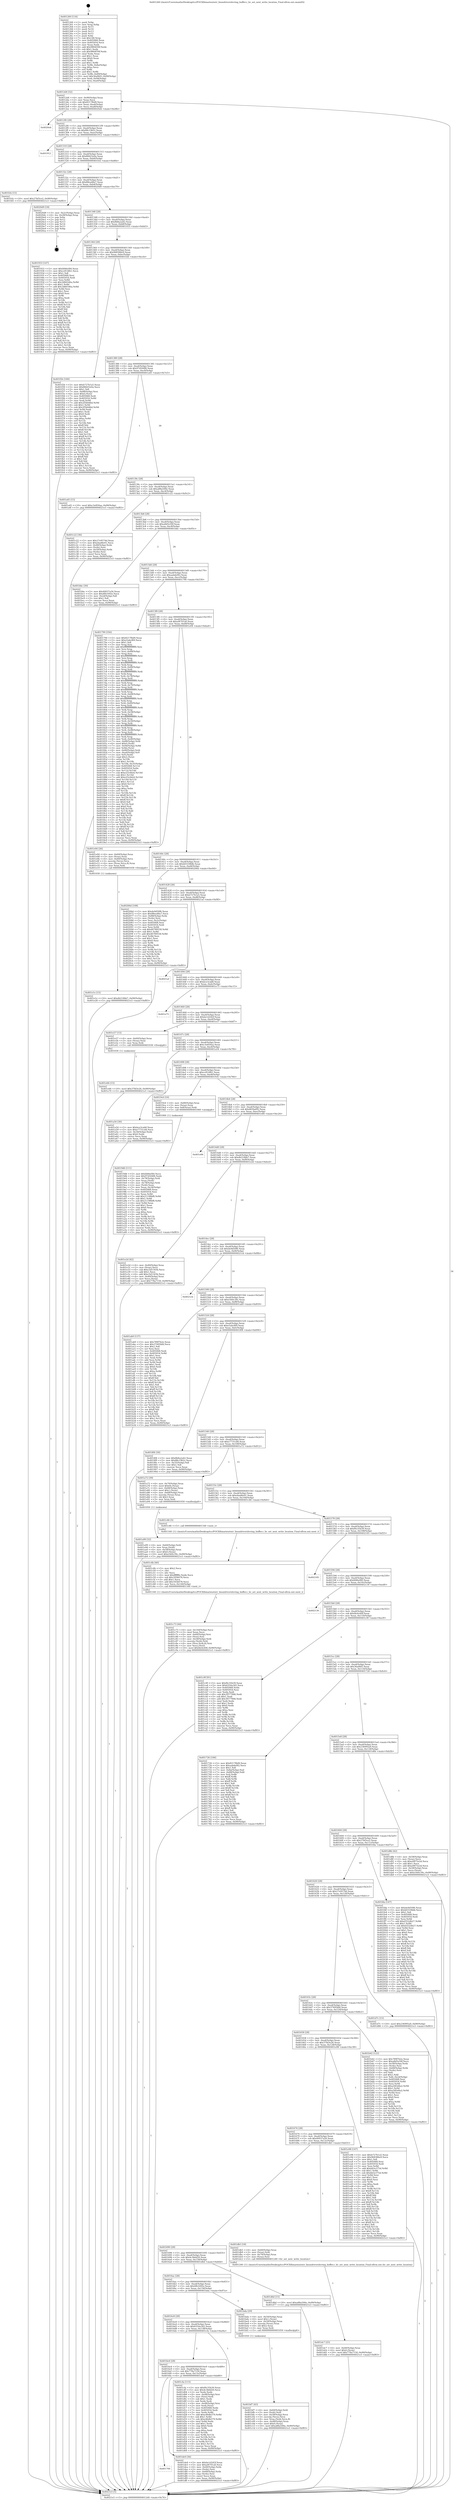 digraph "0x401260" {
  label = "0x401260 (/mnt/c/Users/mathe/Desktop/tcc/POCII/binaries/extr_linuxdrivershvring_buffer.c_hv_set_next_write_location_Final-ollvm.out::main(0))"
  labelloc = "t"
  node[shape=record]

  Entry [label="",width=0.3,height=0.3,shape=circle,fillcolor=black,style=filled]
  "0x4012d4" [label="{
     0x4012d4 [32]\l
     | [instrs]\l
     &nbsp;&nbsp;0x4012d4 \<+6\>: mov -0x90(%rbp),%eax\l
     &nbsp;&nbsp;0x4012da \<+2\>: mov %eax,%ecx\l
     &nbsp;&nbsp;0x4012dc \<+6\>: sub $0x8217f6d9,%ecx\l
     &nbsp;&nbsp;0x4012e2 \<+6\>: mov %eax,-0xa4(%rbp)\l
     &nbsp;&nbsp;0x4012e8 \<+6\>: mov %ecx,-0xa8(%rbp)\l
     &nbsp;&nbsp;0x4012ee \<+6\>: je 00000000004020eb \<main+0xe8b\>\l
  }"]
  "0x4020eb" [label="{
     0x4020eb\l
  }", style=dashed]
  "0x4012f4" [label="{
     0x4012f4 [28]\l
     | [instrs]\l
     &nbsp;&nbsp;0x4012f4 \<+5\>: jmp 00000000004012f9 \<main+0x99\>\l
     &nbsp;&nbsp;0x4012f9 \<+6\>: mov -0xa4(%rbp),%eax\l
     &nbsp;&nbsp;0x4012ff \<+5\>: sub $0x88c1962c,%eax\l
     &nbsp;&nbsp;0x401304 \<+6\>: mov %eax,-0xac(%rbp)\l
     &nbsp;&nbsp;0x40130a \<+6\>: je 0000000000401912 \<main+0x6b2\>\l
  }"]
  Exit [label="",width=0.3,height=0.3,shape=circle,fillcolor=black,style=filled,peripheries=2]
  "0x401912" [label="{
     0x401912\l
  }", style=dashed]
  "0x401310" [label="{
     0x401310 [28]\l
     | [instrs]\l
     &nbsp;&nbsp;0x401310 \<+5\>: jmp 0000000000401315 \<main+0xb5\>\l
     &nbsp;&nbsp;0x401315 \<+6\>: mov -0xa4(%rbp),%eax\l
     &nbsp;&nbsp;0x40131b \<+5\>: sub $0x88d25e0a,%eax\l
     &nbsp;&nbsp;0x401320 \<+6\>: mov %eax,-0xb0(%rbp)\l
     &nbsp;&nbsp;0x401326 \<+6\>: je 0000000000401fcb \<main+0xd6b\>\l
  }"]
  "0x401e66" [label="{
     0x401e66 [15]\l
     | [instrs]\l
     &nbsp;&nbsp;0x401e66 \<+10\>: movl $0x37fd3e26,-0x90(%rbp)\l
     &nbsp;&nbsp;0x401e70 \<+5\>: jmp 00000000004021e3 \<main+0xf83\>\l
  }"]
  "0x401fcb" [label="{
     0x401fcb [15]\l
     | [instrs]\l
     &nbsp;&nbsp;0x401fcb \<+10\>: movl $0x27bf3ce2,-0x90(%rbp)\l
     &nbsp;&nbsp;0x401fd5 \<+5\>: jmp 00000000004021e3 \<main+0xf83\>\l
  }"]
  "0x40132c" [label="{
     0x40132c [28]\l
     | [instrs]\l
     &nbsp;&nbsp;0x40132c \<+5\>: jmp 0000000000401331 \<main+0xd1\>\l
     &nbsp;&nbsp;0x401331 \<+6\>: mov -0xa4(%rbp),%eax\l
     &nbsp;&nbsp;0x401337 \<+5\>: sub $0x88ea48a7,%eax\l
     &nbsp;&nbsp;0x40133c \<+6\>: mov %eax,-0xb4(%rbp)\l
     &nbsp;&nbsp;0x401342 \<+6\>: je 00000000004020d9 \<main+0xe79\>\l
  }"]
  "0x401e1e" [label="{
     0x401e1e [15]\l
     | [instrs]\l
     &nbsp;&nbsp;0x401e1e \<+10\>: movl $0xdb218bb7,-0x90(%rbp)\l
     &nbsp;&nbsp;0x401e28 \<+5\>: jmp 00000000004021e3 \<main+0xf83\>\l
  }"]
  "0x4020d9" [label="{
     0x4020d9 [18]\l
     | [instrs]\l
     &nbsp;&nbsp;0x4020d9 \<+3\>: mov -0x2c(%rbp),%eax\l
     &nbsp;&nbsp;0x4020dc \<+4\>: lea -0x28(%rbp),%rsp\l
     &nbsp;&nbsp;0x4020e0 \<+1\>: pop %rbx\l
     &nbsp;&nbsp;0x4020e1 \<+2\>: pop %r12\l
     &nbsp;&nbsp;0x4020e3 \<+2\>: pop %r13\l
     &nbsp;&nbsp;0x4020e5 \<+2\>: pop %r14\l
     &nbsp;&nbsp;0x4020e7 \<+2\>: pop %r15\l
     &nbsp;&nbsp;0x4020e9 \<+1\>: pop %rbp\l
     &nbsp;&nbsp;0x4020ea \<+1\>: ret\l
  }"]
  "0x401348" [label="{
     0x401348 [28]\l
     | [instrs]\l
     &nbsp;&nbsp;0x401348 \<+5\>: jmp 000000000040134d \<main+0xed\>\l
     &nbsp;&nbsp;0x40134d \<+6\>: mov -0xa4(%rbp),%eax\l
     &nbsp;&nbsp;0x401353 \<+5\>: sub $0x8b8a2a42,%eax\l
     &nbsp;&nbsp;0x401358 \<+6\>: mov %eax,-0xb8(%rbp)\l
     &nbsp;&nbsp;0x40135e \<+6\>: je 0000000000401933 \<main+0x6d3\>\l
  }"]
  "0x401700" [label="{
     0x401700\l
  }", style=dashed]
  "0x401933" [label="{
     0x401933 [147]\l
     | [instrs]\l
     &nbsp;&nbsp;0x401933 \<+5\>: mov $0xfd46ef40,%eax\l
     &nbsp;&nbsp;0x401938 \<+5\>: mov $0xcc814fb1,%ecx\l
     &nbsp;&nbsp;0x40193d \<+2\>: mov $0x1,%dl\l
     &nbsp;&nbsp;0x40193f \<+7\>: mov 0x405068,%esi\l
     &nbsp;&nbsp;0x401946 \<+7\>: mov 0x405054,%edi\l
     &nbsp;&nbsp;0x40194d \<+3\>: mov %esi,%r8d\l
     &nbsp;&nbsp;0x401950 \<+7\>: sub $0x3d66546a,%r8d\l
     &nbsp;&nbsp;0x401957 \<+4\>: sub $0x1,%r8d\l
     &nbsp;&nbsp;0x40195b \<+7\>: add $0x3d66546a,%r8d\l
     &nbsp;&nbsp;0x401962 \<+4\>: imul %r8d,%esi\l
     &nbsp;&nbsp;0x401966 \<+3\>: and $0x1,%esi\l
     &nbsp;&nbsp;0x401969 \<+3\>: cmp $0x0,%esi\l
     &nbsp;&nbsp;0x40196c \<+4\>: sete %r9b\l
     &nbsp;&nbsp;0x401970 \<+3\>: cmp $0xa,%edi\l
     &nbsp;&nbsp;0x401973 \<+4\>: setl %r10b\l
     &nbsp;&nbsp;0x401977 \<+3\>: mov %r9b,%r11b\l
     &nbsp;&nbsp;0x40197a \<+4\>: xor $0xff,%r11b\l
     &nbsp;&nbsp;0x40197e \<+3\>: mov %r10b,%bl\l
     &nbsp;&nbsp;0x401981 \<+3\>: xor $0xff,%bl\l
     &nbsp;&nbsp;0x401984 \<+3\>: xor $0x1,%dl\l
     &nbsp;&nbsp;0x401987 \<+3\>: mov %r11b,%r14b\l
     &nbsp;&nbsp;0x40198a \<+4\>: and $0xff,%r14b\l
     &nbsp;&nbsp;0x40198e \<+3\>: and %dl,%r9b\l
     &nbsp;&nbsp;0x401991 \<+3\>: mov %bl,%r15b\l
     &nbsp;&nbsp;0x401994 \<+4\>: and $0xff,%r15b\l
     &nbsp;&nbsp;0x401998 \<+3\>: and %dl,%r10b\l
     &nbsp;&nbsp;0x40199b \<+3\>: or %r9b,%r14b\l
     &nbsp;&nbsp;0x40199e \<+3\>: or %r10b,%r15b\l
     &nbsp;&nbsp;0x4019a1 \<+3\>: xor %r15b,%r14b\l
     &nbsp;&nbsp;0x4019a4 \<+3\>: or %bl,%r11b\l
     &nbsp;&nbsp;0x4019a7 \<+4\>: xor $0xff,%r11b\l
     &nbsp;&nbsp;0x4019ab \<+3\>: or $0x1,%dl\l
     &nbsp;&nbsp;0x4019ae \<+3\>: and %dl,%r11b\l
     &nbsp;&nbsp;0x4019b1 \<+3\>: or %r11b,%r14b\l
     &nbsp;&nbsp;0x4019b4 \<+4\>: test $0x1,%r14b\l
     &nbsp;&nbsp;0x4019b8 \<+3\>: cmovne %ecx,%eax\l
     &nbsp;&nbsp;0x4019bb \<+6\>: mov %eax,-0x90(%rbp)\l
     &nbsp;&nbsp;0x4019c1 \<+5\>: jmp 00000000004021e3 \<main+0xf83\>\l
  }"]
  "0x401364" [label="{
     0x401364 [28]\l
     | [instrs]\l
     &nbsp;&nbsp;0x401364 \<+5\>: jmp 0000000000401369 \<main+0x109\>\l
     &nbsp;&nbsp;0x401369 \<+6\>: mov -0xa4(%rbp),%eax\l
     &nbsp;&nbsp;0x40136f \<+5\>: sub $0x968386e9,%eax\l
     &nbsp;&nbsp;0x401374 \<+6\>: mov %eax,-0xbc(%rbp)\l
     &nbsp;&nbsp;0x40137a \<+6\>: je 0000000000401f2b \<main+0xccb\>\l
  }"]
  "0x401de0" [label="{
     0x401de0 [36]\l
     | [instrs]\l
     &nbsp;&nbsp;0x401de0 \<+5\>: mov $0xbe1d242f,%eax\l
     &nbsp;&nbsp;0x401de5 \<+5\>: mov $0xaf4701a0,%ecx\l
     &nbsp;&nbsp;0x401dea \<+4\>: mov -0x40(%rbp),%rdx\l
     &nbsp;&nbsp;0x401dee \<+2\>: mov (%rdx),%esi\l
     &nbsp;&nbsp;0x401df0 \<+4\>: mov -0x68(%rbp),%rdx\l
     &nbsp;&nbsp;0x401df4 \<+2\>: cmp (%rdx),%esi\l
     &nbsp;&nbsp;0x401df6 \<+3\>: cmovl %ecx,%eax\l
     &nbsp;&nbsp;0x401df9 \<+6\>: mov %eax,-0x90(%rbp)\l
     &nbsp;&nbsp;0x401dff \<+5\>: jmp 00000000004021e3 \<main+0xf83\>\l
  }"]
  "0x401f2b" [label="{
     0x401f2b [160]\l
     | [instrs]\l
     &nbsp;&nbsp;0x401f2b \<+5\>: mov $0xb727b1a5,%eax\l
     &nbsp;&nbsp;0x401f30 \<+5\>: mov $0x88d25e0a,%ecx\l
     &nbsp;&nbsp;0x401f35 \<+2\>: mov $0x1,%dl\l
     &nbsp;&nbsp;0x401f37 \<+7\>: mov -0x88(%rbp),%rsi\l
     &nbsp;&nbsp;0x401f3e \<+6\>: movl $0x0,(%rsi)\l
     &nbsp;&nbsp;0x401f44 \<+7\>: mov 0x405068,%edi\l
     &nbsp;&nbsp;0x401f4b \<+8\>: mov 0x405054,%r8d\l
     &nbsp;&nbsp;0x401f53 \<+3\>: mov %edi,%r9d\l
     &nbsp;&nbsp;0x401f56 \<+7\>: add $0x2f5b0d6d,%r9d\l
     &nbsp;&nbsp;0x401f5d \<+4\>: sub $0x1,%r9d\l
     &nbsp;&nbsp;0x401f61 \<+7\>: sub $0x2f5b0d6d,%r9d\l
     &nbsp;&nbsp;0x401f68 \<+4\>: imul %r9d,%edi\l
     &nbsp;&nbsp;0x401f6c \<+3\>: and $0x1,%edi\l
     &nbsp;&nbsp;0x401f6f \<+3\>: cmp $0x0,%edi\l
     &nbsp;&nbsp;0x401f72 \<+4\>: sete %r10b\l
     &nbsp;&nbsp;0x401f76 \<+4\>: cmp $0xa,%r8d\l
     &nbsp;&nbsp;0x401f7a \<+4\>: setl %r11b\l
     &nbsp;&nbsp;0x401f7e \<+3\>: mov %r10b,%bl\l
     &nbsp;&nbsp;0x401f81 \<+3\>: xor $0xff,%bl\l
     &nbsp;&nbsp;0x401f84 \<+3\>: mov %r11b,%r14b\l
     &nbsp;&nbsp;0x401f87 \<+4\>: xor $0xff,%r14b\l
     &nbsp;&nbsp;0x401f8b \<+3\>: xor $0x1,%dl\l
     &nbsp;&nbsp;0x401f8e \<+3\>: mov %bl,%r15b\l
     &nbsp;&nbsp;0x401f91 \<+4\>: and $0xff,%r15b\l
     &nbsp;&nbsp;0x401f95 \<+3\>: and %dl,%r10b\l
     &nbsp;&nbsp;0x401f98 \<+3\>: mov %r14b,%r12b\l
     &nbsp;&nbsp;0x401f9b \<+4\>: and $0xff,%r12b\l
     &nbsp;&nbsp;0x401f9f \<+3\>: and %dl,%r11b\l
     &nbsp;&nbsp;0x401fa2 \<+3\>: or %r10b,%r15b\l
     &nbsp;&nbsp;0x401fa5 \<+3\>: or %r11b,%r12b\l
     &nbsp;&nbsp;0x401fa8 \<+3\>: xor %r12b,%r15b\l
     &nbsp;&nbsp;0x401fab \<+3\>: or %r14b,%bl\l
     &nbsp;&nbsp;0x401fae \<+3\>: xor $0xff,%bl\l
     &nbsp;&nbsp;0x401fb1 \<+3\>: or $0x1,%dl\l
     &nbsp;&nbsp;0x401fb4 \<+2\>: and %dl,%bl\l
     &nbsp;&nbsp;0x401fb6 \<+3\>: or %bl,%r15b\l
     &nbsp;&nbsp;0x401fb9 \<+4\>: test $0x1,%r15b\l
     &nbsp;&nbsp;0x401fbd \<+3\>: cmovne %ecx,%eax\l
     &nbsp;&nbsp;0x401fc0 \<+6\>: mov %eax,-0x90(%rbp)\l
     &nbsp;&nbsp;0x401fc6 \<+5\>: jmp 00000000004021e3 \<main+0xf83\>\l
  }"]
  "0x401380" [label="{
     0x401380 [28]\l
     | [instrs]\l
     &nbsp;&nbsp;0x401380 \<+5\>: jmp 0000000000401385 \<main+0x125\>\l
     &nbsp;&nbsp;0x401385 \<+6\>: mov -0xa4(%rbp),%eax\l
     &nbsp;&nbsp;0x40138b \<+5\>: sub $0x97d504f6,%eax\l
     &nbsp;&nbsp;0x401390 \<+6\>: mov %eax,-0xc0(%rbp)\l
     &nbsp;&nbsp;0x401396 \<+6\>: je 0000000000401a45 \<main+0x7e5\>\l
  }"]
  "0x401dc7" [label="{
     0x401dc7 [25]\l
     | [instrs]\l
     &nbsp;&nbsp;0x401dc7 \<+4\>: mov -0x40(%rbp),%rax\l
     &nbsp;&nbsp;0x401dcb \<+6\>: movl $0x0,(%rax)\l
     &nbsp;&nbsp;0x401dd1 \<+10\>: movl $0x778a7150,-0x90(%rbp)\l
     &nbsp;&nbsp;0x401ddb \<+5\>: jmp 00000000004021e3 \<main+0xf83\>\l
  }"]
  "0x401a45" [label="{
     0x401a45 [15]\l
     | [instrs]\l
     &nbsp;&nbsp;0x401a45 \<+10\>: movl $0xc3e850aa,-0x90(%rbp)\l
     &nbsp;&nbsp;0x401a4f \<+5\>: jmp 00000000004021e3 \<main+0xf83\>\l
  }"]
  "0x40139c" [label="{
     0x40139c [28]\l
     | [instrs]\l
     &nbsp;&nbsp;0x40139c \<+5\>: jmp 00000000004013a1 \<main+0x141\>\l
     &nbsp;&nbsp;0x4013a1 \<+6\>: mov -0xa4(%rbp),%eax\l
     &nbsp;&nbsp;0x4013a7 \<+5\>: sub $0xa88a500e,%eax\l
     &nbsp;&nbsp;0x4013ac \<+6\>: mov %eax,-0xc4(%rbp)\l
     &nbsp;&nbsp;0x4013b2 \<+6\>: je 0000000000401c22 \<main+0x9c2\>\l
  }"]
  "0x4016e4" [label="{
     0x4016e4 [28]\l
     | [instrs]\l
     &nbsp;&nbsp;0x4016e4 \<+5\>: jmp 00000000004016e9 \<main+0x489\>\l
     &nbsp;&nbsp;0x4016e9 \<+6\>: mov -0xa4(%rbp),%eax\l
     &nbsp;&nbsp;0x4016ef \<+5\>: sub $0x778a7150,%eax\l
     &nbsp;&nbsp;0x4016f4 \<+6\>: mov %eax,-0x13c(%rbp)\l
     &nbsp;&nbsp;0x4016fa \<+6\>: je 0000000000401de0 \<main+0xb80\>\l
  }"]
  "0x401c22" [label="{
     0x401c22 [36]\l
     | [instrs]\l
     &nbsp;&nbsp;0x401c22 \<+5\>: mov $0x27e9574d,%eax\l
     &nbsp;&nbsp;0x401c27 \<+5\>: mov $0xebad6e01,%ecx\l
     &nbsp;&nbsp;0x401c2c \<+4\>: mov -0x48(%rbp),%rdx\l
     &nbsp;&nbsp;0x401c30 \<+2\>: mov (%rdx),%esi\l
     &nbsp;&nbsp;0x401c32 \<+4\>: mov -0x50(%rbp),%rdx\l
     &nbsp;&nbsp;0x401c36 \<+2\>: cmp (%rdx),%esi\l
     &nbsp;&nbsp;0x401c38 \<+3\>: cmovl %ecx,%eax\l
     &nbsp;&nbsp;0x401c3b \<+6\>: mov %eax,-0x90(%rbp)\l
     &nbsp;&nbsp;0x401c41 \<+5\>: jmp 00000000004021e3 \<main+0xf83\>\l
  }"]
  "0x4013b8" [label="{
     0x4013b8 [28]\l
     | [instrs]\l
     &nbsp;&nbsp;0x4013b8 \<+5\>: jmp 00000000004013bd \<main+0x15d\>\l
     &nbsp;&nbsp;0x4013bd \<+6\>: mov -0xa4(%rbp),%eax\l
     &nbsp;&nbsp;0x4013c3 \<+5\>: sub $0xa8d5e50f,%eax\l
     &nbsp;&nbsp;0x4013c8 \<+6\>: mov %eax,-0xc8(%rbp)\l
     &nbsp;&nbsp;0x4013ce \<+6\>: je 0000000000401bbc \<main+0x95c\>\l
  }"]
  "0x401cfa" [label="{
     0x401cfa [115]\l
     | [instrs]\l
     &nbsp;&nbsp;0x401cfa \<+5\>: mov $0xf0c35b39,%eax\l
     &nbsp;&nbsp;0x401cff \<+5\>: mov $0x4c3b6d20,%ecx\l
     &nbsp;&nbsp;0x401d04 \<+2\>: xor %edx,%edx\l
     &nbsp;&nbsp;0x401d06 \<+4\>: mov -0x48(%rbp),%rsi\l
     &nbsp;&nbsp;0x401d0a \<+2\>: mov (%rsi),%edi\l
     &nbsp;&nbsp;0x401d0c \<+3\>: sub $0x1,%edx\l
     &nbsp;&nbsp;0x401d0f \<+2\>: sub %edx,%edi\l
     &nbsp;&nbsp;0x401d11 \<+4\>: mov -0x48(%rbp),%rsi\l
     &nbsp;&nbsp;0x401d15 \<+2\>: mov %edi,(%rsi)\l
     &nbsp;&nbsp;0x401d17 \<+7\>: mov 0x405068,%edx\l
     &nbsp;&nbsp;0x401d1e \<+7\>: mov 0x405054,%edi\l
     &nbsp;&nbsp;0x401d25 \<+3\>: mov %edx,%r8d\l
     &nbsp;&nbsp;0x401d28 \<+7\>: add $0xe46db379,%r8d\l
     &nbsp;&nbsp;0x401d2f \<+4\>: sub $0x1,%r8d\l
     &nbsp;&nbsp;0x401d33 \<+7\>: sub $0xe46db379,%r8d\l
     &nbsp;&nbsp;0x401d3a \<+4\>: imul %r8d,%edx\l
     &nbsp;&nbsp;0x401d3e \<+3\>: and $0x1,%edx\l
     &nbsp;&nbsp;0x401d41 \<+3\>: cmp $0x0,%edx\l
     &nbsp;&nbsp;0x401d44 \<+4\>: sete %r9b\l
     &nbsp;&nbsp;0x401d48 \<+3\>: cmp $0xa,%edi\l
     &nbsp;&nbsp;0x401d4b \<+4\>: setl %r10b\l
     &nbsp;&nbsp;0x401d4f \<+3\>: mov %r9b,%r11b\l
     &nbsp;&nbsp;0x401d52 \<+3\>: and %r10b,%r11b\l
     &nbsp;&nbsp;0x401d55 \<+3\>: xor %r10b,%r9b\l
     &nbsp;&nbsp;0x401d58 \<+3\>: or %r9b,%r11b\l
     &nbsp;&nbsp;0x401d5b \<+4\>: test $0x1,%r11b\l
     &nbsp;&nbsp;0x401d5f \<+3\>: cmovne %ecx,%eax\l
     &nbsp;&nbsp;0x401d62 \<+6\>: mov %eax,-0x90(%rbp)\l
     &nbsp;&nbsp;0x401d68 \<+5\>: jmp 00000000004021e3 \<main+0xf83\>\l
  }"]
  "0x401bbc" [label="{
     0x401bbc [30]\l
     | [instrs]\l
     &nbsp;&nbsp;0x401bbc \<+5\>: mov $0x40037a56,%eax\l
     &nbsp;&nbsp;0x401bc1 \<+5\>: mov $0x4fb1692e,%ecx\l
     &nbsp;&nbsp;0x401bc6 \<+3\>: mov -0x2d(%rbp),%dl\l
     &nbsp;&nbsp;0x401bc9 \<+3\>: test $0x1,%dl\l
     &nbsp;&nbsp;0x401bcc \<+3\>: cmovne %ecx,%eax\l
     &nbsp;&nbsp;0x401bcf \<+6\>: mov %eax,-0x90(%rbp)\l
     &nbsp;&nbsp;0x401bd5 \<+5\>: jmp 00000000004021e3 \<main+0xf83\>\l
  }"]
  "0x4013d4" [label="{
     0x4013d4 [28]\l
     | [instrs]\l
     &nbsp;&nbsp;0x4013d4 \<+5\>: jmp 00000000004013d9 \<main+0x179\>\l
     &nbsp;&nbsp;0x4013d9 \<+6\>: mov -0xa4(%rbp),%eax\l
     &nbsp;&nbsp;0x4013df \<+5\>: sub $0xaabdef42,%eax\l
     &nbsp;&nbsp;0x4013e4 \<+6\>: mov %eax,-0xcc(%rbp)\l
     &nbsp;&nbsp;0x4013ea \<+6\>: je 0000000000401790 \<main+0x530\>\l
  }"]
  "0x401c73" [label="{
     0x401c73 [44]\l
     | [instrs]\l
     &nbsp;&nbsp;0x401c73 \<+6\>: mov -0x144(%rbp),%ecx\l
     &nbsp;&nbsp;0x401c79 \<+3\>: imul %eax,%ecx\l
     &nbsp;&nbsp;0x401c7c \<+4\>: mov -0x60(%rbp),%rsi\l
     &nbsp;&nbsp;0x401c80 \<+3\>: mov (%rsi),%rsi\l
     &nbsp;&nbsp;0x401c83 \<+4\>: mov -0x58(%rbp),%rdi\l
     &nbsp;&nbsp;0x401c87 \<+3\>: movslq (%rdi),%rdi\l
     &nbsp;&nbsp;0x401c8a \<+4\>: mov (%rsi,%rdi,8),%rsi\l
     &nbsp;&nbsp;0x401c8e \<+2\>: mov %ecx,(%rsi)\l
     &nbsp;&nbsp;0x401c90 \<+10\>: movl $0xfdc6c60f,-0x90(%rbp)\l
     &nbsp;&nbsp;0x401c9a \<+5\>: jmp 00000000004021e3 \<main+0xf83\>\l
  }"]
  "0x401790" [label="{
     0x401790 [356]\l
     | [instrs]\l
     &nbsp;&nbsp;0x401790 \<+5\>: mov $0x8217f6d9,%eax\l
     &nbsp;&nbsp;0x401795 \<+5\>: mov $0xe5abcf69,%ecx\l
     &nbsp;&nbsp;0x40179a \<+2\>: mov $0x1,%dl\l
     &nbsp;&nbsp;0x40179c \<+3\>: mov %rsp,%rsi\l
     &nbsp;&nbsp;0x40179f \<+4\>: add $0xfffffffffffffff0,%rsi\l
     &nbsp;&nbsp;0x4017a3 \<+3\>: mov %rsi,%rsp\l
     &nbsp;&nbsp;0x4017a6 \<+7\>: mov %rsi,-0x88(%rbp)\l
     &nbsp;&nbsp;0x4017ad \<+3\>: mov %rsp,%rsi\l
     &nbsp;&nbsp;0x4017b0 \<+4\>: add $0xfffffffffffffff0,%rsi\l
     &nbsp;&nbsp;0x4017b4 \<+3\>: mov %rsi,%rsp\l
     &nbsp;&nbsp;0x4017b7 \<+3\>: mov %rsp,%rdi\l
     &nbsp;&nbsp;0x4017ba \<+4\>: add $0xfffffffffffffff0,%rdi\l
     &nbsp;&nbsp;0x4017be \<+3\>: mov %rdi,%rsp\l
     &nbsp;&nbsp;0x4017c1 \<+4\>: mov %rdi,-0x80(%rbp)\l
     &nbsp;&nbsp;0x4017c5 \<+3\>: mov %rsp,%rdi\l
     &nbsp;&nbsp;0x4017c8 \<+4\>: add $0xfffffffffffffff0,%rdi\l
     &nbsp;&nbsp;0x4017cc \<+3\>: mov %rdi,%rsp\l
     &nbsp;&nbsp;0x4017cf \<+4\>: mov %rdi,-0x78(%rbp)\l
     &nbsp;&nbsp;0x4017d3 \<+3\>: mov %rsp,%rdi\l
     &nbsp;&nbsp;0x4017d6 \<+4\>: add $0xfffffffffffffff0,%rdi\l
     &nbsp;&nbsp;0x4017da \<+3\>: mov %rdi,%rsp\l
     &nbsp;&nbsp;0x4017dd \<+4\>: mov %rdi,-0x70(%rbp)\l
     &nbsp;&nbsp;0x4017e1 \<+3\>: mov %rsp,%rdi\l
     &nbsp;&nbsp;0x4017e4 \<+4\>: add $0xfffffffffffffff0,%rdi\l
     &nbsp;&nbsp;0x4017e8 \<+3\>: mov %rdi,%rsp\l
     &nbsp;&nbsp;0x4017eb \<+4\>: mov %rdi,-0x68(%rbp)\l
     &nbsp;&nbsp;0x4017ef \<+3\>: mov %rsp,%rdi\l
     &nbsp;&nbsp;0x4017f2 \<+4\>: add $0xfffffffffffffff0,%rdi\l
     &nbsp;&nbsp;0x4017f6 \<+3\>: mov %rdi,%rsp\l
     &nbsp;&nbsp;0x4017f9 \<+4\>: mov %rdi,-0x60(%rbp)\l
     &nbsp;&nbsp;0x4017fd \<+3\>: mov %rsp,%rdi\l
     &nbsp;&nbsp;0x401800 \<+4\>: add $0xfffffffffffffff0,%rdi\l
     &nbsp;&nbsp;0x401804 \<+3\>: mov %rdi,%rsp\l
     &nbsp;&nbsp;0x401807 \<+4\>: mov %rdi,-0x58(%rbp)\l
     &nbsp;&nbsp;0x40180b \<+3\>: mov %rsp,%rdi\l
     &nbsp;&nbsp;0x40180e \<+4\>: add $0xfffffffffffffff0,%rdi\l
     &nbsp;&nbsp;0x401812 \<+3\>: mov %rdi,%rsp\l
     &nbsp;&nbsp;0x401815 \<+4\>: mov %rdi,-0x50(%rbp)\l
     &nbsp;&nbsp;0x401819 \<+3\>: mov %rsp,%rdi\l
     &nbsp;&nbsp;0x40181c \<+4\>: add $0xfffffffffffffff0,%rdi\l
     &nbsp;&nbsp;0x401820 \<+3\>: mov %rdi,%rsp\l
     &nbsp;&nbsp;0x401823 \<+4\>: mov %rdi,-0x48(%rbp)\l
     &nbsp;&nbsp;0x401827 \<+3\>: mov %rsp,%rdi\l
     &nbsp;&nbsp;0x40182a \<+4\>: add $0xfffffffffffffff0,%rdi\l
     &nbsp;&nbsp;0x40182e \<+3\>: mov %rdi,%rsp\l
     &nbsp;&nbsp;0x401831 \<+4\>: mov %rdi,-0x40(%rbp)\l
     &nbsp;&nbsp;0x401835 \<+7\>: mov -0x88(%rbp),%rdi\l
     &nbsp;&nbsp;0x40183c \<+6\>: movl $0x0,(%rdi)\l
     &nbsp;&nbsp;0x401842 \<+7\>: mov -0x94(%rbp),%r8d\l
     &nbsp;&nbsp;0x401849 \<+3\>: mov %r8d,(%rsi)\l
     &nbsp;&nbsp;0x40184c \<+4\>: mov -0x80(%rbp),%rdi\l
     &nbsp;&nbsp;0x401850 \<+7\>: mov -0xa0(%rbp),%r9\l
     &nbsp;&nbsp;0x401857 \<+3\>: mov %r9,(%rdi)\l
     &nbsp;&nbsp;0x40185a \<+3\>: cmpl $0x2,(%rsi)\l
     &nbsp;&nbsp;0x40185d \<+4\>: setne %r10b\l
     &nbsp;&nbsp;0x401861 \<+4\>: and $0x1,%r10b\l
     &nbsp;&nbsp;0x401865 \<+4\>: mov %r10b,-0x35(%rbp)\l
     &nbsp;&nbsp;0x401869 \<+8\>: mov 0x405068,%r11d\l
     &nbsp;&nbsp;0x401871 \<+7\>: mov 0x405054,%ebx\l
     &nbsp;&nbsp;0x401878 \<+3\>: mov %r11d,%r14d\l
     &nbsp;&nbsp;0x40187b \<+7\>: sub $0xe25c0dc6,%r14d\l
     &nbsp;&nbsp;0x401882 \<+4\>: sub $0x1,%r14d\l
     &nbsp;&nbsp;0x401886 \<+7\>: add $0xe25c0dc6,%r14d\l
     &nbsp;&nbsp;0x40188d \<+4\>: imul %r14d,%r11d\l
     &nbsp;&nbsp;0x401891 \<+4\>: and $0x1,%r11d\l
     &nbsp;&nbsp;0x401895 \<+4\>: cmp $0x0,%r11d\l
     &nbsp;&nbsp;0x401899 \<+4\>: sete %r10b\l
     &nbsp;&nbsp;0x40189d \<+3\>: cmp $0xa,%ebx\l
     &nbsp;&nbsp;0x4018a0 \<+4\>: setl %r15b\l
     &nbsp;&nbsp;0x4018a4 \<+3\>: mov %r10b,%r12b\l
     &nbsp;&nbsp;0x4018a7 \<+4\>: xor $0xff,%r12b\l
     &nbsp;&nbsp;0x4018ab \<+3\>: mov %r15b,%r13b\l
     &nbsp;&nbsp;0x4018ae \<+4\>: xor $0xff,%r13b\l
     &nbsp;&nbsp;0x4018b2 \<+3\>: xor $0x0,%dl\l
     &nbsp;&nbsp;0x4018b5 \<+3\>: mov %r12b,%sil\l
     &nbsp;&nbsp;0x4018b8 \<+4\>: and $0x0,%sil\l
     &nbsp;&nbsp;0x4018bc \<+3\>: and %dl,%r10b\l
     &nbsp;&nbsp;0x4018bf \<+3\>: mov %r13b,%dil\l
     &nbsp;&nbsp;0x4018c2 \<+4\>: and $0x0,%dil\l
     &nbsp;&nbsp;0x4018c6 \<+3\>: and %dl,%r15b\l
     &nbsp;&nbsp;0x4018c9 \<+3\>: or %r10b,%sil\l
     &nbsp;&nbsp;0x4018cc \<+3\>: or %r15b,%dil\l
     &nbsp;&nbsp;0x4018cf \<+3\>: xor %dil,%sil\l
     &nbsp;&nbsp;0x4018d2 \<+3\>: or %r13b,%r12b\l
     &nbsp;&nbsp;0x4018d5 \<+4\>: xor $0xff,%r12b\l
     &nbsp;&nbsp;0x4018d9 \<+3\>: or $0x0,%dl\l
     &nbsp;&nbsp;0x4018dc \<+3\>: and %dl,%r12b\l
     &nbsp;&nbsp;0x4018df \<+3\>: or %r12b,%sil\l
     &nbsp;&nbsp;0x4018e2 \<+4\>: test $0x1,%sil\l
     &nbsp;&nbsp;0x4018e6 \<+3\>: cmovne %ecx,%eax\l
     &nbsp;&nbsp;0x4018e9 \<+6\>: mov %eax,-0x90(%rbp)\l
     &nbsp;&nbsp;0x4018ef \<+5\>: jmp 00000000004021e3 \<main+0xf83\>\l
  }"]
  "0x4013f0" [label="{
     0x4013f0 [28]\l
     | [instrs]\l
     &nbsp;&nbsp;0x4013f0 \<+5\>: jmp 00000000004013f5 \<main+0x195\>\l
     &nbsp;&nbsp;0x4013f5 \<+6\>: mov -0xa4(%rbp),%eax\l
     &nbsp;&nbsp;0x4013fb \<+5\>: sub $0xaf4701a0,%eax\l
     &nbsp;&nbsp;0x401400 \<+6\>: mov %eax,-0xd0(%rbp)\l
     &nbsp;&nbsp;0x401406 \<+6\>: je 0000000000401e04 \<main+0xba4\>\l
  }"]
  "0x401c4b" [label="{
     0x401c4b [40]\l
     | [instrs]\l
     &nbsp;&nbsp;0x401c4b \<+5\>: mov $0x2,%ecx\l
     &nbsp;&nbsp;0x401c50 \<+1\>: cltd\l
     &nbsp;&nbsp;0x401c51 \<+2\>: idiv %ecx\l
     &nbsp;&nbsp;0x401c53 \<+6\>: imul $0xfffffffe,%edx,%ecx\l
     &nbsp;&nbsp;0x401c59 \<+6\>: sub $0x183b078,%ecx\l
     &nbsp;&nbsp;0x401c5f \<+3\>: add $0x1,%ecx\l
     &nbsp;&nbsp;0x401c62 \<+6\>: add $0x183b078,%ecx\l
     &nbsp;&nbsp;0x401c68 \<+6\>: mov %ecx,-0x144(%rbp)\l
     &nbsp;&nbsp;0x401c6e \<+5\>: call 0000000000401160 \<next_i\>\l
     | [calls]\l
     &nbsp;&nbsp;0x401160 \{1\} (/mnt/c/Users/mathe/Desktop/tcc/POCII/binaries/extr_linuxdrivershvring_buffer.c_hv_set_next_write_location_Final-ollvm.out::next_i)\l
  }"]
  "0x401e04" [label="{
     0x401e04 [26]\l
     | [instrs]\l
     &nbsp;&nbsp;0x401e04 \<+4\>: mov -0x60(%rbp),%rax\l
     &nbsp;&nbsp;0x401e08 \<+3\>: mov (%rax),%rax\l
     &nbsp;&nbsp;0x401e0b \<+4\>: mov -0x40(%rbp),%rcx\l
     &nbsp;&nbsp;0x401e0f \<+3\>: movslq (%rcx),%rcx\l
     &nbsp;&nbsp;0x401e12 \<+4\>: mov (%rax,%rcx,8),%rax\l
     &nbsp;&nbsp;0x401e16 \<+3\>: mov %rax,%rdi\l
     &nbsp;&nbsp;0x401e19 \<+5\>: call 0000000000401030 \<free@plt\>\l
     | [calls]\l
     &nbsp;&nbsp;0x401030 \{1\} (unknown)\l
  }"]
  "0x40140c" [label="{
     0x40140c [28]\l
     | [instrs]\l
     &nbsp;&nbsp;0x40140c \<+5\>: jmp 0000000000401411 \<main+0x1b1\>\l
     &nbsp;&nbsp;0x401411 \<+6\>: mov -0xa4(%rbp),%eax\l
     &nbsp;&nbsp;0x401417 \<+5\>: sub $0xb03108db,%eax\l
     &nbsp;&nbsp;0x40141c \<+6\>: mov %eax,-0xd4(%rbp)\l
     &nbsp;&nbsp;0x401422 \<+6\>: je 000000000040206d \<main+0xe0d\>\l
  }"]
  "0x401bf7" [label="{
     0x401bf7 [43]\l
     | [instrs]\l
     &nbsp;&nbsp;0x401bf7 \<+4\>: mov -0x60(%rbp),%rdi\l
     &nbsp;&nbsp;0x401bfb \<+3\>: mov (%rdi),%rdi\l
     &nbsp;&nbsp;0x401bfe \<+4\>: mov -0x58(%rbp),%rcx\l
     &nbsp;&nbsp;0x401c02 \<+3\>: movslq (%rcx),%rcx\l
     &nbsp;&nbsp;0x401c05 \<+4\>: mov %rax,(%rdi,%rcx,8)\l
     &nbsp;&nbsp;0x401c09 \<+4\>: mov -0x48(%rbp),%rax\l
     &nbsp;&nbsp;0x401c0d \<+6\>: movl $0x0,(%rax)\l
     &nbsp;&nbsp;0x401c13 \<+10\>: movl $0xa88a500e,-0x90(%rbp)\l
     &nbsp;&nbsp;0x401c1d \<+5\>: jmp 00000000004021e3 \<main+0xf83\>\l
  }"]
  "0x40206d" [label="{
     0x40206d [108]\l
     | [instrs]\l
     &nbsp;&nbsp;0x40206d \<+5\>: mov $0xde9d50f6,%eax\l
     &nbsp;&nbsp;0x402072 \<+5\>: mov $0x88ea48a7,%ecx\l
     &nbsp;&nbsp;0x402077 \<+7\>: mov -0x88(%rbp),%rdx\l
     &nbsp;&nbsp;0x40207e \<+2\>: mov (%rdx),%esi\l
     &nbsp;&nbsp;0x402080 \<+3\>: mov %esi,-0x2c(%rbp)\l
     &nbsp;&nbsp;0x402083 \<+7\>: mov 0x405068,%esi\l
     &nbsp;&nbsp;0x40208a \<+7\>: mov 0x405054,%edi\l
     &nbsp;&nbsp;0x402091 \<+3\>: mov %esi,%r8d\l
     &nbsp;&nbsp;0x402094 \<+7\>: sub $0x46789558,%r8d\l
     &nbsp;&nbsp;0x40209b \<+4\>: sub $0x1,%r8d\l
     &nbsp;&nbsp;0x40209f \<+7\>: add $0x46789558,%r8d\l
     &nbsp;&nbsp;0x4020a6 \<+4\>: imul %r8d,%esi\l
     &nbsp;&nbsp;0x4020aa \<+3\>: and $0x1,%esi\l
     &nbsp;&nbsp;0x4020ad \<+3\>: cmp $0x0,%esi\l
     &nbsp;&nbsp;0x4020b0 \<+4\>: sete %r9b\l
     &nbsp;&nbsp;0x4020b4 \<+3\>: cmp $0xa,%edi\l
     &nbsp;&nbsp;0x4020b7 \<+4\>: setl %r10b\l
     &nbsp;&nbsp;0x4020bb \<+3\>: mov %r9b,%r11b\l
     &nbsp;&nbsp;0x4020be \<+3\>: and %r10b,%r11b\l
     &nbsp;&nbsp;0x4020c1 \<+3\>: xor %r10b,%r9b\l
     &nbsp;&nbsp;0x4020c4 \<+3\>: or %r9b,%r11b\l
     &nbsp;&nbsp;0x4020c7 \<+4\>: test $0x1,%r11b\l
     &nbsp;&nbsp;0x4020cb \<+3\>: cmovne %ecx,%eax\l
     &nbsp;&nbsp;0x4020ce \<+6\>: mov %eax,-0x90(%rbp)\l
     &nbsp;&nbsp;0x4020d4 \<+5\>: jmp 00000000004021e3 \<main+0xf83\>\l
  }"]
  "0x401428" [label="{
     0x401428 [28]\l
     | [instrs]\l
     &nbsp;&nbsp;0x401428 \<+5\>: jmp 000000000040142d \<main+0x1cd\>\l
     &nbsp;&nbsp;0x40142d \<+6\>: mov -0xa4(%rbp),%eax\l
     &nbsp;&nbsp;0x401433 \<+5\>: sub $0xb727b1a5,%eax\l
     &nbsp;&nbsp;0x401438 \<+6\>: mov %eax,-0xd8(%rbp)\l
     &nbsp;&nbsp;0x40143e \<+6\>: je 00000000004021af \<main+0xf4f\>\l
  }"]
  "0x4016c8" [label="{
     0x4016c8 [28]\l
     | [instrs]\l
     &nbsp;&nbsp;0x4016c8 \<+5\>: jmp 00000000004016cd \<main+0x46d\>\l
     &nbsp;&nbsp;0x4016cd \<+6\>: mov -0xa4(%rbp),%eax\l
     &nbsp;&nbsp;0x4016d3 \<+5\>: sub $0x6354a342,%eax\l
     &nbsp;&nbsp;0x4016d8 \<+6\>: mov %eax,-0x138(%rbp)\l
     &nbsp;&nbsp;0x4016de \<+6\>: je 0000000000401cfa \<main+0xa9a\>\l
  }"]
  "0x4021af" [label="{
     0x4021af\l
  }", style=dashed]
  "0x401444" [label="{
     0x401444 [28]\l
     | [instrs]\l
     &nbsp;&nbsp;0x401444 \<+5\>: jmp 0000000000401449 \<main+0x1e9\>\l
     &nbsp;&nbsp;0x401449 \<+6\>: mov -0xa4(%rbp),%eax\l
     &nbsp;&nbsp;0x40144f \<+5\>: sub $0xbce3cab8,%eax\l
     &nbsp;&nbsp;0x401454 \<+6\>: mov %eax,-0xdc(%rbp)\l
     &nbsp;&nbsp;0x40145a \<+6\>: je 0000000000401e75 \<main+0xc15\>\l
  }"]
  "0x401bda" [label="{
     0x401bda [29]\l
     | [instrs]\l
     &nbsp;&nbsp;0x401bda \<+4\>: mov -0x50(%rbp),%rax\l
     &nbsp;&nbsp;0x401bde \<+6\>: movl $0x1,(%rax)\l
     &nbsp;&nbsp;0x401be4 \<+4\>: mov -0x50(%rbp),%rax\l
     &nbsp;&nbsp;0x401be8 \<+3\>: movslq (%rax),%rax\l
     &nbsp;&nbsp;0x401beb \<+4\>: shl $0x2,%rax\l
     &nbsp;&nbsp;0x401bef \<+3\>: mov %rax,%rdi\l
     &nbsp;&nbsp;0x401bf2 \<+5\>: call 0000000000401050 \<malloc@plt\>\l
     | [calls]\l
     &nbsp;&nbsp;0x401050 \{1\} (unknown)\l
  }"]
  "0x401e75" [label="{
     0x401e75\l
  }", style=dashed]
  "0x401460" [label="{
     0x401460 [28]\l
     | [instrs]\l
     &nbsp;&nbsp;0x401460 \<+5\>: jmp 0000000000401465 \<main+0x205\>\l
     &nbsp;&nbsp;0x401465 \<+6\>: mov -0xa4(%rbp),%eax\l
     &nbsp;&nbsp;0x40146b \<+5\>: sub $0xbe1d242f,%eax\l
     &nbsp;&nbsp;0x401470 \<+6\>: mov %eax,-0xe0(%rbp)\l
     &nbsp;&nbsp;0x401476 \<+6\>: je 0000000000401e57 \<main+0xbf7\>\l
  }"]
  "0x4016ac" [label="{
     0x4016ac [28]\l
     | [instrs]\l
     &nbsp;&nbsp;0x4016ac \<+5\>: jmp 00000000004016b1 \<main+0x451\>\l
     &nbsp;&nbsp;0x4016b1 \<+6\>: mov -0xa4(%rbp),%eax\l
     &nbsp;&nbsp;0x4016b7 \<+5\>: sub $0x4fb1692e,%eax\l
     &nbsp;&nbsp;0x4016bc \<+6\>: mov %eax,-0x134(%rbp)\l
     &nbsp;&nbsp;0x4016c2 \<+6\>: je 0000000000401bda \<main+0x97a\>\l
  }"]
  "0x401e57" [label="{
     0x401e57 [15]\l
     | [instrs]\l
     &nbsp;&nbsp;0x401e57 \<+4\>: mov -0x60(%rbp),%rax\l
     &nbsp;&nbsp;0x401e5b \<+3\>: mov (%rax),%rax\l
     &nbsp;&nbsp;0x401e5e \<+3\>: mov %rax,%rdi\l
     &nbsp;&nbsp;0x401e61 \<+5\>: call 0000000000401030 \<free@plt\>\l
     | [calls]\l
     &nbsp;&nbsp;0x401030 \{1\} (unknown)\l
  }"]
  "0x40147c" [label="{
     0x40147c [28]\l
     | [instrs]\l
     &nbsp;&nbsp;0x40147c \<+5\>: jmp 0000000000401481 \<main+0x221\>\l
     &nbsp;&nbsp;0x401481 \<+6\>: mov -0xa4(%rbp),%eax\l
     &nbsp;&nbsp;0x401487 \<+5\>: sub $0xc3e850aa,%eax\l
     &nbsp;&nbsp;0x40148c \<+6\>: mov %eax,-0xe4(%rbp)\l
     &nbsp;&nbsp;0x401492 \<+6\>: je 0000000000401a54 \<main+0x7f4\>\l
  }"]
  "0x401d6d" [label="{
     0x401d6d [15]\l
     | [instrs]\l
     &nbsp;&nbsp;0x401d6d \<+10\>: movl $0xa88a500e,-0x90(%rbp)\l
     &nbsp;&nbsp;0x401d77 \<+5\>: jmp 00000000004021e3 \<main+0xf83\>\l
  }"]
  "0x401a54" [label="{
     0x401a54 [30]\l
     | [instrs]\l
     &nbsp;&nbsp;0x401a54 \<+5\>: mov $0xbce3cab8,%eax\l
     &nbsp;&nbsp;0x401a59 \<+5\>: mov $0xe7731cd4,%ecx\l
     &nbsp;&nbsp;0x401a5e \<+3\>: mov -0x34(%rbp),%edx\l
     &nbsp;&nbsp;0x401a61 \<+3\>: cmp $0x0,%edx\l
     &nbsp;&nbsp;0x401a64 \<+3\>: cmove %ecx,%eax\l
     &nbsp;&nbsp;0x401a67 \<+6\>: mov %eax,-0x90(%rbp)\l
     &nbsp;&nbsp;0x401a6d \<+5\>: jmp 00000000004021e3 \<main+0xf83\>\l
  }"]
  "0x401498" [label="{
     0x401498 [28]\l
     | [instrs]\l
     &nbsp;&nbsp;0x401498 \<+5\>: jmp 000000000040149d \<main+0x23d\>\l
     &nbsp;&nbsp;0x40149d \<+6\>: mov -0xa4(%rbp),%eax\l
     &nbsp;&nbsp;0x4014a3 \<+5\>: sub $0xcc814fb1,%eax\l
     &nbsp;&nbsp;0x4014a8 \<+6\>: mov %eax,-0xe8(%rbp)\l
     &nbsp;&nbsp;0x4014ae \<+6\>: je 00000000004019c6 \<main+0x766\>\l
  }"]
  "0x401690" [label="{
     0x401690 [28]\l
     | [instrs]\l
     &nbsp;&nbsp;0x401690 \<+5\>: jmp 0000000000401695 \<main+0x435\>\l
     &nbsp;&nbsp;0x401695 \<+6\>: mov -0xa4(%rbp),%eax\l
     &nbsp;&nbsp;0x40169b \<+5\>: sub $0x4c3b6d20,%eax\l
     &nbsp;&nbsp;0x4016a0 \<+6\>: mov %eax,-0x130(%rbp)\l
     &nbsp;&nbsp;0x4016a6 \<+6\>: je 0000000000401d6d \<main+0xb0d\>\l
  }"]
  "0x4019c6" [label="{
     0x4019c6 [16]\l
     | [instrs]\l
     &nbsp;&nbsp;0x4019c6 \<+4\>: mov -0x80(%rbp),%rax\l
     &nbsp;&nbsp;0x4019ca \<+3\>: mov (%rax),%rax\l
     &nbsp;&nbsp;0x4019cd \<+4\>: mov 0x8(%rax),%rdi\l
     &nbsp;&nbsp;0x4019d1 \<+5\>: call 0000000000401060 \<atoi@plt\>\l
     | [calls]\l
     &nbsp;&nbsp;0x401060 \{1\} (unknown)\l
  }"]
  "0x4014b4" [label="{
     0x4014b4 [28]\l
     | [instrs]\l
     &nbsp;&nbsp;0x4014b4 \<+5\>: jmp 00000000004014b9 \<main+0x259\>\l
     &nbsp;&nbsp;0x4014b9 \<+6\>: mov -0xa4(%rbp),%eax\l
     &nbsp;&nbsp;0x4014bf \<+5\>: sub $0xd65fad92,%eax\l
     &nbsp;&nbsp;0x4014c4 \<+6\>: mov %eax,-0xec(%rbp)\l
     &nbsp;&nbsp;0x4014ca \<+6\>: je 0000000000401e84 \<main+0xc24\>\l
  }"]
  "0x401db5" [label="{
     0x401db5 [18]\l
     | [instrs]\l
     &nbsp;&nbsp;0x401db5 \<+4\>: mov -0x60(%rbp),%rax\l
     &nbsp;&nbsp;0x401db9 \<+3\>: mov (%rax),%rdi\l
     &nbsp;&nbsp;0x401dbc \<+4\>: mov -0x70(%rbp),%rax\l
     &nbsp;&nbsp;0x401dc0 \<+2\>: mov (%rax),%esi\l
     &nbsp;&nbsp;0x401dc2 \<+5\>: call 0000000000401240 \<hv_set_next_write_location\>\l
     | [calls]\l
     &nbsp;&nbsp;0x401240 \{1\} (/mnt/c/Users/mathe/Desktop/tcc/POCII/binaries/extr_linuxdrivershvring_buffer.c_hv_set_next_write_location_Final-ollvm.out::hv_set_next_write_location)\l
  }"]
  "0x401e84" [label="{
     0x401e84\l
  }", style=dashed]
  "0x4014d0" [label="{
     0x4014d0 [28]\l
     | [instrs]\l
     &nbsp;&nbsp;0x4014d0 \<+5\>: jmp 00000000004014d5 \<main+0x275\>\l
     &nbsp;&nbsp;0x4014d5 \<+6\>: mov -0xa4(%rbp),%eax\l
     &nbsp;&nbsp;0x4014db \<+5\>: sub $0xdb218bb7,%eax\l
     &nbsp;&nbsp;0x4014e0 \<+6\>: mov %eax,-0xf0(%rbp)\l
     &nbsp;&nbsp;0x4014e6 \<+6\>: je 0000000000401e2d \<main+0xbcd\>\l
  }"]
  "0x401674" [label="{
     0x401674 [28]\l
     | [instrs]\l
     &nbsp;&nbsp;0x401674 \<+5\>: jmp 0000000000401679 \<main+0x419\>\l
     &nbsp;&nbsp;0x401679 \<+6\>: mov -0xa4(%rbp),%eax\l
     &nbsp;&nbsp;0x40167f \<+5\>: sub $0x40037a56,%eax\l
     &nbsp;&nbsp;0x401684 \<+6\>: mov %eax,-0x12c(%rbp)\l
     &nbsp;&nbsp;0x40168a \<+6\>: je 0000000000401db5 \<main+0xb55\>\l
  }"]
  "0x401e2d" [label="{
     0x401e2d [42]\l
     | [instrs]\l
     &nbsp;&nbsp;0x401e2d \<+4\>: mov -0x40(%rbp),%rax\l
     &nbsp;&nbsp;0x401e31 \<+2\>: mov (%rax),%ecx\l
     &nbsp;&nbsp;0x401e33 \<+6\>: sub $0xc5d1543b,%ecx\l
     &nbsp;&nbsp;0x401e39 \<+3\>: add $0x1,%ecx\l
     &nbsp;&nbsp;0x401e3c \<+6\>: add $0xc5d1543b,%ecx\l
     &nbsp;&nbsp;0x401e42 \<+4\>: mov -0x40(%rbp),%rax\l
     &nbsp;&nbsp;0x401e46 \<+2\>: mov %ecx,(%rax)\l
     &nbsp;&nbsp;0x401e48 \<+10\>: movl $0x778a7150,-0x90(%rbp)\l
     &nbsp;&nbsp;0x401e52 \<+5\>: jmp 00000000004021e3 \<main+0xf83\>\l
  }"]
  "0x4014ec" [label="{
     0x4014ec [28]\l
     | [instrs]\l
     &nbsp;&nbsp;0x4014ec \<+5\>: jmp 00000000004014f1 \<main+0x291\>\l
     &nbsp;&nbsp;0x4014f1 \<+6\>: mov -0xa4(%rbp),%eax\l
     &nbsp;&nbsp;0x4014f7 \<+5\>: sub $0xde9d50f6,%eax\l
     &nbsp;&nbsp;0x4014fc \<+6\>: mov %eax,-0xf4(%rbp)\l
     &nbsp;&nbsp;0x401502 \<+6\>: je 00000000004021cb \<main+0xf6b\>\l
  }"]
  "0x401e98" [label="{
     0x401e98 [147]\l
     | [instrs]\l
     &nbsp;&nbsp;0x401e98 \<+5\>: mov $0xb727b1a5,%eax\l
     &nbsp;&nbsp;0x401e9d \<+5\>: mov $0x968386e9,%ecx\l
     &nbsp;&nbsp;0x401ea2 \<+2\>: mov $0x1,%dl\l
     &nbsp;&nbsp;0x401ea4 \<+7\>: mov 0x405068,%esi\l
     &nbsp;&nbsp;0x401eab \<+7\>: mov 0x405054,%edi\l
     &nbsp;&nbsp;0x401eb2 \<+3\>: mov %esi,%r8d\l
     &nbsp;&nbsp;0x401eb5 \<+7\>: add $0xbb5e375d,%r8d\l
     &nbsp;&nbsp;0x401ebc \<+4\>: sub $0x1,%r8d\l
     &nbsp;&nbsp;0x401ec0 \<+7\>: sub $0xbb5e375d,%r8d\l
     &nbsp;&nbsp;0x401ec7 \<+4\>: imul %r8d,%esi\l
     &nbsp;&nbsp;0x401ecb \<+3\>: and $0x1,%esi\l
     &nbsp;&nbsp;0x401ece \<+3\>: cmp $0x0,%esi\l
     &nbsp;&nbsp;0x401ed1 \<+4\>: sete %r9b\l
     &nbsp;&nbsp;0x401ed5 \<+3\>: cmp $0xa,%edi\l
     &nbsp;&nbsp;0x401ed8 \<+4\>: setl %r10b\l
     &nbsp;&nbsp;0x401edc \<+3\>: mov %r9b,%r11b\l
     &nbsp;&nbsp;0x401edf \<+4\>: xor $0xff,%r11b\l
     &nbsp;&nbsp;0x401ee3 \<+3\>: mov %r10b,%bl\l
     &nbsp;&nbsp;0x401ee6 \<+3\>: xor $0xff,%bl\l
     &nbsp;&nbsp;0x401ee9 \<+3\>: xor $0x1,%dl\l
     &nbsp;&nbsp;0x401eec \<+3\>: mov %r11b,%r14b\l
     &nbsp;&nbsp;0x401eef \<+4\>: and $0xff,%r14b\l
     &nbsp;&nbsp;0x401ef3 \<+3\>: and %dl,%r9b\l
     &nbsp;&nbsp;0x401ef6 \<+3\>: mov %bl,%r15b\l
     &nbsp;&nbsp;0x401ef9 \<+4\>: and $0xff,%r15b\l
     &nbsp;&nbsp;0x401efd \<+3\>: and %dl,%r10b\l
     &nbsp;&nbsp;0x401f00 \<+3\>: or %r9b,%r14b\l
     &nbsp;&nbsp;0x401f03 \<+3\>: or %r10b,%r15b\l
     &nbsp;&nbsp;0x401f06 \<+3\>: xor %r15b,%r14b\l
     &nbsp;&nbsp;0x401f09 \<+3\>: or %bl,%r11b\l
     &nbsp;&nbsp;0x401f0c \<+4\>: xor $0xff,%r11b\l
     &nbsp;&nbsp;0x401f10 \<+3\>: or $0x1,%dl\l
     &nbsp;&nbsp;0x401f13 \<+3\>: and %dl,%r11b\l
     &nbsp;&nbsp;0x401f16 \<+3\>: or %r11b,%r14b\l
     &nbsp;&nbsp;0x401f19 \<+4\>: test $0x1,%r14b\l
     &nbsp;&nbsp;0x401f1d \<+3\>: cmovne %ecx,%eax\l
     &nbsp;&nbsp;0x401f20 \<+6\>: mov %eax,-0x90(%rbp)\l
     &nbsp;&nbsp;0x401f26 \<+5\>: jmp 00000000004021e3 \<main+0xf83\>\l
  }"]
  "0x4021cb" [label="{
     0x4021cb\l
  }", style=dashed]
  "0x401508" [label="{
     0x401508 [28]\l
     | [instrs]\l
     &nbsp;&nbsp;0x401508 \<+5\>: jmp 000000000040150d \<main+0x2ad\>\l
     &nbsp;&nbsp;0x40150d \<+6\>: mov -0xa4(%rbp),%eax\l
     &nbsp;&nbsp;0x401513 \<+5\>: sub $0xe560c39c,%eax\l
     &nbsp;&nbsp;0x401518 \<+6\>: mov %eax,-0xf8(%rbp)\l
     &nbsp;&nbsp;0x40151e \<+6\>: je 0000000000401ab9 \<main+0x859\>\l
  }"]
  "0x401658" [label="{
     0x401658 [28]\l
     | [instrs]\l
     &nbsp;&nbsp;0x401658 \<+5\>: jmp 000000000040165d \<main+0x3fd\>\l
     &nbsp;&nbsp;0x40165d \<+6\>: mov -0xa4(%rbp),%eax\l
     &nbsp;&nbsp;0x401663 \<+5\>: sub $0x37fd3e26,%eax\l
     &nbsp;&nbsp;0x401668 \<+6\>: mov %eax,-0x128(%rbp)\l
     &nbsp;&nbsp;0x40166e \<+6\>: je 0000000000401e98 \<main+0xc38\>\l
  }"]
  "0x401ab9" [label="{
     0x401ab9 [137]\l
     | [instrs]\l
     &nbsp;&nbsp;0x401ab9 \<+5\>: mov $0x789f7b2e,%eax\l
     &nbsp;&nbsp;0x401abe \<+5\>: mov $0x37495bfd,%ecx\l
     &nbsp;&nbsp;0x401ac3 \<+2\>: mov $0x1,%dl\l
     &nbsp;&nbsp;0x401ac5 \<+2\>: xor %esi,%esi\l
     &nbsp;&nbsp;0x401ac7 \<+7\>: mov 0x405068,%edi\l
     &nbsp;&nbsp;0x401ace \<+8\>: mov 0x405054,%r8d\l
     &nbsp;&nbsp;0x401ad6 \<+3\>: sub $0x1,%esi\l
     &nbsp;&nbsp;0x401ad9 \<+3\>: mov %edi,%r9d\l
     &nbsp;&nbsp;0x401adc \<+3\>: add %esi,%r9d\l
     &nbsp;&nbsp;0x401adf \<+4\>: imul %r9d,%edi\l
     &nbsp;&nbsp;0x401ae3 \<+3\>: and $0x1,%edi\l
     &nbsp;&nbsp;0x401ae6 \<+3\>: cmp $0x0,%edi\l
     &nbsp;&nbsp;0x401ae9 \<+4\>: sete %r10b\l
     &nbsp;&nbsp;0x401aed \<+4\>: cmp $0xa,%r8d\l
     &nbsp;&nbsp;0x401af1 \<+4\>: setl %r11b\l
     &nbsp;&nbsp;0x401af5 \<+3\>: mov %r10b,%bl\l
     &nbsp;&nbsp;0x401af8 \<+3\>: xor $0xff,%bl\l
     &nbsp;&nbsp;0x401afb \<+3\>: mov %r11b,%r14b\l
     &nbsp;&nbsp;0x401afe \<+4\>: xor $0xff,%r14b\l
     &nbsp;&nbsp;0x401b02 \<+3\>: xor $0x1,%dl\l
     &nbsp;&nbsp;0x401b05 \<+3\>: mov %bl,%r15b\l
     &nbsp;&nbsp;0x401b08 \<+4\>: and $0xff,%r15b\l
     &nbsp;&nbsp;0x401b0c \<+3\>: and %dl,%r10b\l
     &nbsp;&nbsp;0x401b0f \<+3\>: mov %r14b,%r12b\l
     &nbsp;&nbsp;0x401b12 \<+4\>: and $0xff,%r12b\l
     &nbsp;&nbsp;0x401b16 \<+3\>: and %dl,%r11b\l
     &nbsp;&nbsp;0x401b19 \<+3\>: or %r10b,%r15b\l
     &nbsp;&nbsp;0x401b1c \<+3\>: or %r11b,%r12b\l
     &nbsp;&nbsp;0x401b1f \<+3\>: xor %r12b,%r15b\l
     &nbsp;&nbsp;0x401b22 \<+3\>: or %r14b,%bl\l
     &nbsp;&nbsp;0x401b25 \<+3\>: xor $0xff,%bl\l
     &nbsp;&nbsp;0x401b28 \<+3\>: or $0x1,%dl\l
     &nbsp;&nbsp;0x401b2b \<+2\>: and %dl,%bl\l
     &nbsp;&nbsp;0x401b2d \<+3\>: or %bl,%r15b\l
     &nbsp;&nbsp;0x401b30 \<+4\>: test $0x1,%r15b\l
     &nbsp;&nbsp;0x401b34 \<+3\>: cmovne %ecx,%eax\l
     &nbsp;&nbsp;0x401b37 \<+6\>: mov %eax,-0x90(%rbp)\l
     &nbsp;&nbsp;0x401b3d \<+5\>: jmp 00000000004021e3 \<main+0xf83\>\l
  }"]
  "0x401524" [label="{
     0x401524 [28]\l
     | [instrs]\l
     &nbsp;&nbsp;0x401524 \<+5\>: jmp 0000000000401529 \<main+0x2c9\>\l
     &nbsp;&nbsp;0x401529 \<+6\>: mov -0xa4(%rbp),%eax\l
     &nbsp;&nbsp;0x40152f \<+5\>: sub $0xe5abcf69,%eax\l
     &nbsp;&nbsp;0x401534 \<+6\>: mov %eax,-0xfc(%rbp)\l
     &nbsp;&nbsp;0x40153a \<+6\>: je 00000000004018f4 \<main+0x694\>\l
  }"]
  "0x401b42" [label="{
     0x401b42 [122]\l
     | [instrs]\l
     &nbsp;&nbsp;0x401b42 \<+5\>: mov $0x789f7b2e,%eax\l
     &nbsp;&nbsp;0x401b47 \<+5\>: mov $0xa8d5e50f,%ecx\l
     &nbsp;&nbsp;0x401b4c \<+4\>: mov -0x58(%rbp),%rdx\l
     &nbsp;&nbsp;0x401b50 \<+2\>: mov (%rdx),%esi\l
     &nbsp;&nbsp;0x401b52 \<+4\>: mov -0x68(%rbp),%rdx\l
     &nbsp;&nbsp;0x401b56 \<+2\>: cmp (%rdx),%esi\l
     &nbsp;&nbsp;0x401b58 \<+4\>: setl %dil\l
     &nbsp;&nbsp;0x401b5c \<+4\>: and $0x1,%dil\l
     &nbsp;&nbsp;0x401b60 \<+4\>: mov %dil,-0x2d(%rbp)\l
     &nbsp;&nbsp;0x401b64 \<+7\>: mov 0x405068,%esi\l
     &nbsp;&nbsp;0x401b6b \<+8\>: mov 0x405054,%r8d\l
     &nbsp;&nbsp;0x401b73 \<+3\>: mov %esi,%r9d\l
     &nbsp;&nbsp;0x401b76 \<+7\>: add $0xa585d4a2,%r9d\l
     &nbsp;&nbsp;0x401b7d \<+4\>: sub $0x1,%r9d\l
     &nbsp;&nbsp;0x401b81 \<+7\>: sub $0xa585d4a2,%r9d\l
     &nbsp;&nbsp;0x401b88 \<+4\>: imul %r9d,%esi\l
     &nbsp;&nbsp;0x401b8c \<+3\>: and $0x1,%esi\l
     &nbsp;&nbsp;0x401b8f \<+3\>: cmp $0x0,%esi\l
     &nbsp;&nbsp;0x401b92 \<+4\>: sete %dil\l
     &nbsp;&nbsp;0x401b96 \<+4\>: cmp $0xa,%r8d\l
     &nbsp;&nbsp;0x401b9a \<+4\>: setl %r10b\l
     &nbsp;&nbsp;0x401b9e \<+3\>: mov %dil,%r11b\l
     &nbsp;&nbsp;0x401ba1 \<+3\>: and %r10b,%r11b\l
     &nbsp;&nbsp;0x401ba4 \<+3\>: xor %r10b,%dil\l
     &nbsp;&nbsp;0x401ba7 \<+3\>: or %dil,%r11b\l
     &nbsp;&nbsp;0x401baa \<+4\>: test $0x1,%r11b\l
     &nbsp;&nbsp;0x401bae \<+3\>: cmovne %ecx,%eax\l
     &nbsp;&nbsp;0x401bb1 \<+6\>: mov %eax,-0x90(%rbp)\l
     &nbsp;&nbsp;0x401bb7 \<+5\>: jmp 00000000004021e3 \<main+0xf83\>\l
  }"]
  "0x4018f4" [label="{
     0x4018f4 [30]\l
     | [instrs]\l
     &nbsp;&nbsp;0x4018f4 \<+5\>: mov $0x8b8a2a42,%eax\l
     &nbsp;&nbsp;0x4018f9 \<+5\>: mov $0x88c1962c,%ecx\l
     &nbsp;&nbsp;0x4018fe \<+3\>: mov -0x35(%rbp),%dl\l
     &nbsp;&nbsp;0x401901 \<+3\>: test $0x1,%dl\l
     &nbsp;&nbsp;0x401904 \<+3\>: cmovne %ecx,%eax\l
     &nbsp;&nbsp;0x401907 \<+6\>: mov %eax,-0x90(%rbp)\l
     &nbsp;&nbsp;0x40190d \<+5\>: jmp 00000000004021e3 \<main+0xf83\>\l
  }"]
  "0x401540" [label="{
     0x401540 [28]\l
     | [instrs]\l
     &nbsp;&nbsp;0x401540 \<+5\>: jmp 0000000000401545 \<main+0x2e5\>\l
     &nbsp;&nbsp;0x401545 \<+6\>: mov -0xa4(%rbp),%eax\l
     &nbsp;&nbsp;0x40154b \<+5\>: sub $0xe7731cd4,%eax\l
     &nbsp;&nbsp;0x401550 \<+6\>: mov %eax,-0x100(%rbp)\l
     &nbsp;&nbsp;0x401556 \<+6\>: je 0000000000401a72 \<main+0x812\>\l
  }"]
  "0x40163c" [label="{
     0x40163c [28]\l
     | [instrs]\l
     &nbsp;&nbsp;0x40163c \<+5\>: jmp 0000000000401641 \<main+0x3e1\>\l
     &nbsp;&nbsp;0x401641 \<+6\>: mov -0xa4(%rbp),%eax\l
     &nbsp;&nbsp;0x401647 \<+5\>: sub $0x37495bfd,%eax\l
     &nbsp;&nbsp;0x40164c \<+6\>: mov %eax,-0x124(%rbp)\l
     &nbsp;&nbsp;0x401652 \<+6\>: je 0000000000401b42 \<main+0x8e2\>\l
  }"]
  "0x401a72" [label="{
     0x401a72 [39]\l
     | [instrs]\l
     &nbsp;&nbsp;0x401a72 \<+4\>: mov -0x70(%rbp),%rax\l
     &nbsp;&nbsp;0x401a76 \<+6\>: movl $0x64,(%rax)\l
     &nbsp;&nbsp;0x401a7c \<+4\>: mov -0x68(%rbp),%rax\l
     &nbsp;&nbsp;0x401a80 \<+6\>: movl $0x1,(%rax)\l
     &nbsp;&nbsp;0x401a86 \<+4\>: mov -0x68(%rbp),%rax\l
     &nbsp;&nbsp;0x401a8a \<+3\>: movslq (%rax),%rax\l
     &nbsp;&nbsp;0x401a8d \<+4\>: shl $0x3,%rax\l
     &nbsp;&nbsp;0x401a91 \<+3\>: mov %rax,%rdi\l
     &nbsp;&nbsp;0x401a94 \<+5\>: call 0000000000401050 \<malloc@plt\>\l
     | [calls]\l
     &nbsp;&nbsp;0x401050 \{1\} (unknown)\l
  }"]
  "0x40155c" [label="{
     0x40155c [28]\l
     | [instrs]\l
     &nbsp;&nbsp;0x40155c \<+5\>: jmp 0000000000401561 \<main+0x301\>\l
     &nbsp;&nbsp;0x401561 \<+6\>: mov -0xa4(%rbp),%eax\l
     &nbsp;&nbsp;0x401567 \<+5\>: sub $0xebad6e01,%eax\l
     &nbsp;&nbsp;0x40156c \<+6\>: mov %eax,-0x104(%rbp)\l
     &nbsp;&nbsp;0x401572 \<+6\>: je 0000000000401c46 \<main+0x9e6\>\l
  }"]
  "0x401d7c" [label="{
     0x401d7c [15]\l
     | [instrs]\l
     &nbsp;&nbsp;0x401d7c \<+10\>: movl $0x236995a9,-0x90(%rbp)\l
     &nbsp;&nbsp;0x401d86 \<+5\>: jmp 00000000004021e3 \<main+0xf83\>\l
  }"]
  "0x401c46" [label="{
     0x401c46 [5]\l
     | [instrs]\l
     &nbsp;&nbsp;0x401c46 \<+5\>: call 0000000000401160 \<next_i\>\l
     | [calls]\l
     &nbsp;&nbsp;0x401160 \{1\} (/mnt/c/Users/mathe/Desktop/tcc/POCII/binaries/extr_linuxdrivershvring_buffer.c_hv_set_next_write_location_Final-ollvm.out::next_i)\l
  }"]
  "0x401578" [label="{
     0x401578 [28]\l
     | [instrs]\l
     &nbsp;&nbsp;0x401578 \<+5\>: jmp 000000000040157d \<main+0x31d\>\l
     &nbsp;&nbsp;0x40157d \<+6\>: mov -0xa4(%rbp),%eax\l
     &nbsp;&nbsp;0x401583 \<+5\>: sub $0xf0c35b39,%eax\l
     &nbsp;&nbsp;0x401588 \<+6\>: mov %eax,-0x108(%rbp)\l
     &nbsp;&nbsp;0x40158e \<+6\>: je 0000000000402185 \<main+0xf25\>\l
  }"]
  "0x401620" [label="{
     0x401620 [28]\l
     | [instrs]\l
     &nbsp;&nbsp;0x401620 \<+5\>: jmp 0000000000401625 \<main+0x3c5\>\l
     &nbsp;&nbsp;0x401625 \<+6\>: mov -0xa4(%rbp),%eax\l
     &nbsp;&nbsp;0x40162b \<+5\>: sub $0x27e9574d,%eax\l
     &nbsp;&nbsp;0x401630 \<+6\>: mov %eax,-0x120(%rbp)\l
     &nbsp;&nbsp;0x401636 \<+6\>: je 0000000000401d7c \<main+0xb1c\>\l
  }"]
  "0x402185" [label="{
     0x402185\l
  }", style=dashed]
  "0x401594" [label="{
     0x401594 [28]\l
     | [instrs]\l
     &nbsp;&nbsp;0x401594 \<+5\>: jmp 0000000000401599 \<main+0x339\>\l
     &nbsp;&nbsp;0x401599 \<+6\>: mov -0xa4(%rbp),%eax\l
     &nbsp;&nbsp;0x40159f \<+5\>: sub $0xfd46ef40,%eax\l
     &nbsp;&nbsp;0x4015a4 \<+6\>: mov %eax,-0x10c(%rbp)\l
     &nbsp;&nbsp;0x4015aa \<+6\>: je 0000000000402130 \<main+0xed0\>\l
  }"]
  "0x401fda" [label="{
     0x401fda [147]\l
     | [instrs]\l
     &nbsp;&nbsp;0x401fda \<+5\>: mov $0xde9d50f6,%eax\l
     &nbsp;&nbsp;0x401fdf \<+5\>: mov $0xb03108db,%ecx\l
     &nbsp;&nbsp;0x401fe4 \<+2\>: mov $0x1,%dl\l
     &nbsp;&nbsp;0x401fe6 \<+7\>: mov 0x405068,%esi\l
     &nbsp;&nbsp;0x401fed \<+7\>: mov 0x405054,%edi\l
     &nbsp;&nbsp;0x401ff4 \<+3\>: mov %esi,%r8d\l
     &nbsp;&nbsp;0x401ff7 \<+7\>: add $0xd352db27,%r8d\l
     &nbsp;&nbsp;0x401ffe \<+4\>: sub $0x1,%r8d\l
     &nbsp;&nbsp;0x402002 \<+7\>: sub $0xd352db27,%r8d\l
     &nbsp;&nbsp;0x402009 \<+4\>: imul %r8d,%esi\l
     &nbsp;&nbsp;0x40200d \<+3\>: and $0x1,%esi\l
     &nbsp;&nbsp;0x402010 \<+3\>: cmp $0x0,%esi\l
     &nbsp;&nbsp;0x402013 \<+4\>: sete %r9b\l
     &nbsp;&nbsp;0x402017 \<+3\>: cmp $0xa,%edi\l
     &nbsp;&nbsp;0x40201a \<+4\>: setl %r10b\l
     &nbsp;&nbsp;0x40201e \<+3\>: mov %r9b,%r11b\l
     &nbsp;&nbsp;0x402021 \<+4\>: xor $0xff,%r11b\l
     &nbsp;&nbsp;0x402025 \<+3\>: mov %r10b,%bl\l
     &nbsp;&nbsp;0x402028 \<+3\>: xor $0xff,%bl\l
     &nbsp;&nbsp;0x40202b \<+3\>: xor $0x0,%dl\l
     &nbsp;&nbsp;0x40202e \<+3\>: mov %r11b,%r14b\l
     &nbsp;&nbsp;0x402031 \<+4\>: and $0x0,%r14b\l
     &nbsp;&nbsp;0x402035 \<+3\>: and %dl,%r9b\l
     &nbsp;&nbsp;0x402038 \<+3\>: mov %bl,%r15b\l
     &nbsp;&nbsp;0x40203b \<+4\>: and $0x0,%r15b\l
     &nbsp;&nbsp;0x40203f \<+3\>: and %dl,%r10b\l
     &nbsp;&nbsp;0x402042 \<+3\>: or %r9b,%r14b\l
     &nbsp;&nbsp;0x402045 \<+3\>: or %r10b,%r15b\l
     &nbsp;&nbsp;0x402048 \<+3\>: xor %r15b,%r14b\l
     &nbsp;&nbsp;0x40204b \<+3\>: or %bl,%r11b\l
     &nbsp;&nbsp;0x40204e \<+4\>: xor $0xff,%r11b\l
     &nbsp;&nbsp;0x402052 \<+3\>: or $0x0,%dl\l
     &nbsp;&nbsp;0x402055 \<+3\>: and %dl,%r11b\l
     &nbsp;&nbsp;0x402058 \<+3\>: or %r11b,%r14b\l
     &nbsp;&nbsp;0x40205b \<+4\>: test $0x1,%r14b\l
     &nbsp;&nbsp;0x40205f \<+3\>: cmovne %ecx,%eax\l
     &nbsp;&nbsp;0x402062 \<+6\>: mov %eax,-0x90(%rbp)\l
     &nbsp;&nbsp;0x402068 \<+5\>: jmp 00000000004021e3 \<main+0xf83\>\l
  }"]
  "0x402130" [label="{
     0x402130\l
  }", style=dashed]
  "0x4015b0" [label="{
     0x4015b0 [28]\l
     | [instrs]\l
     &nbsp;&nbsp;0x4015b0 \<+5\>: jmp 00000000004015b5 \<main+0x355\>\l
     &nbsp;&nbsp;0x4015b5 \<+6\>: mov -0xa4(%rbp),%eax\l
     &nbsp;&nbsp;0x4015bb \<+5\>: sub $0xfdc6c60f,%eax\l
     &nbsp;&nbsp;0x4015c0 \<+6\>: mov %eax,-0x110(%rbp)\l
     &nbsp;&nbsp;0x4015c6 \<+6\>: je 0000000000401c9f \<main+0xa3f\>\l
  }"]
  "0x401604" [label="{
     0x401604 [28]\l
     | [instrs]\l
     &nbsp;&nbsp;0x401604 \<+5\>: jmp 0000000000401609 \<main+0x3a9\>\l
     &nbsp;&nbsp;0x401609 \<+6\>: mov -0xa4(%rbp),%eax\l
     &nbsp;&nbsp;0x40160f \<+5\>: sub $0x27bf3ce2,%eax\l
     &nbsp;&nbsp;0x401614 \<+6\>: mov %eax,-0x11c(%rbp)\l
     &nbsp;&nbsp;0x40161a \<+6\>: je 0000000000401fda \<main+0xd7a\>\l
  }"]
  "0x401c9f" [label="{
     0x401c9f [91]\l
     | [instrs]\l
     &nbsp;&nbsp;0x401c9f \<+5\>: mov $0xf0c35b39,%eax\l
     &nbsp;&nbsp;0x401ca4 \<+5\>: mov $0x6354a342,%ecx\l
     &nbsp;&nbsp;0x401ca9 \<+7\>: mov 0x405068,%edx\l
     &nbsp;&nbsp;0x401cb0 \<+7\>: mov 0x405054,%esi\l
     &nbsp;&nbsp;0x401cb7 \<+2\>: mov %edx,%edi\l
     &nbsp;&nbsp;0x401cb9 \<+6\>: sub $0x3f577846,%edi\l
     &nbsp;&nbsp;0x401cbf \<+3\>: sub $0x1,%edi\l
     &nbsp;&nbsp;0x401cc2 \<+6\>: add $0x3f577846,%edi\l
     &nbsp;&nbsp;0x401cc8 \<+3\>: imul %edi,%edx\l
     &nbsp;&nbsp;0x401ccb \<+3\>: and $0x1,%edx\l
     &nbsp;&nbsp;0x401cce \<+3\>: cmp $0x0,%edx\l
     &nbsp;&nbsp;0x401cd1 \<+4\>: sete %r8b\l
     &nbsp;&nbsp;0x401cd5 \<+3\>: cmp $0xa,%esi\l
     &nbsp;&nbsp;0x401cd8 \<+4\>: setl %r9b\l
     &nbsp;&nbsp;0x401cdc \<+3\>: mov %r8b,%r10b\l
     &nbsp;&nbsp;0x401cdf \<+3\>: and %r9b,%r10b\l
     &nbsp;&nbsp;0x401ce2 \<+3\>: xor %r9b,%r8b\l
     &nbsp;&nbsp;0x401ce5 \<+3\>: or %r8b,%r10b\l
     &nbsp;&nbsp;0x401ce8 \<+4\>: test $0x1,%r10b\l
     &nbsp;&nbsp;0x401cec \<+3\>: cmovne %ecx,%eax\l
     &nbsp;&nbsp;0x401cef \<+6\>: mov %eax,-0x90(%rbp)\l
     &nbsp;&nbsp;0x401cf5 \<+5\>: jmp 00000000004021e3 \<main+0xf83\>\l
  }"]
  "0x4015cc" [label="{
     0x4015cc [28]\l
     | [instrs]\l
     &nbsp;&nbsp;0x4015cc \<+5\>: jmp 00000000004015d1 \<main+0x371\>\l
     &nbsp;&nbsp;0x4015d1 \<+6\>: mov -0xa4(%rbp),%eax\l
     &nbsp;&nbsp;0x4015d7 \<+5\>: sub $0x36af405,%eax\l
     &nbsp;&nbsp;0x4015dc \<+6\>: mov %eax,-0x114(%rbp)\l
     &nbsp;&nbsp;0x4015e2 \<+6\>: je 0000000000401726 \<main+0x4c6\>\l
  }"]
  "0x401d8b" [label="{
     0x401d8b [42]\l
     | [instrs]\l
     &nbsp;&nbsp;0x401d8b \<+4\>: mov -0x58(%rbp),%rax\l
     &nbsp;&nbsp;0x401d8f \<+2\>: mov (%rax),%ecx\l
     &nbsp;&nbsp;0x401d91 \<+6\>: sub $0xe0875e2d,%ecx\l
     &nbsp;&nbsp;0x401d97 \<+3\>: add $0x1,%ecx\l
     &nbsp;&nbsp;0x401d9a \<+6\>: add $0xe0875e2d,%ecx\l
     &nbsp;&nbsp;0x401da0 \<+4\>: mov -0x58(%rbp),%rax\l
     &nbsp;&nbsp;0x401da4 \<+2\>: mov %ecx,(%rax)\l
     &nbsp;&nbsp;0x401da6 \<+10\>: movl $0xe560c39c,-0x90(%rbp)\l
     &nbsp;&nbsp;0x401db0 \<+5\>: jmp 00000000004021e3 \<main+0xf83\>\l
  }"]
  "0x401726" [label="{
     0x401726 [106]\l
     | [instrs]\l
     &nbsp;&nbsp;0x401726 \<+5\>: mov $0x8217f6d9,%eax\l
     &nbsp;&nbsp;0x40172b \<+5\>: mov $0xaabdef42,%ecx\l
     &nbsp;&nbsp;0x401730 \<+2\>: mov $0x1,%dl\l
     &nbsp;&nbsp;0x401732 \<+7\>: mov -0x8a(%rbp),%sil\l
     &nbsp;&nbsp;0x401739 \<+7\>: mov -0x89(%rbp),%dil\l
     &nbsp;&nbsp;0x401740 \<+3\>: mov %sil,%r8b\l
     &nbsp;&nbsp;0x401743 \<+4\>: xor $0xff,%r8b\l
     &nbsp;&nbsp;0x401747 \<+3\>: mov %dil,%r9b\l
     &nbsp;&nbsp;0x40174a \<+4\>: xor $0xff,%r9b\l
     &nbsp;&nbsp;0x40174e \<+3\>: xor $0x1,%dl\l
     &nbsp;&nbsp;0x401751 \<+3\>: mov %r8b,%r10b\l
     &nbsp;&nbsp;0x401754 \<+4\>: and $0xff,%r10b\l
     &nbsp;&nbsp;0x401758 \<+3\>: and %dl,%sil\l
     &nbsp;&nbsp;0x40175b \<+3\>: mov %r9b,%r11b\l
     &nbsp;&nbsp;0x40175e \<+4\>: and $0xff,%r11b\l
     &nbsp;&nbsp;0x401762 \<+3\>: and %dl,%dil\l
     &nbsp;&nbsp;0x401765 \<+3\>: or %sil,%r10b\l
     &nbsp;&nbsp;0x401768 \<+3\>: or %dil,%r11b\l
     &nbsp;&nbsp;0x40176b \<+3\>: xor %r11b,%r10b\l
     &nbsp;&nbsp;0x40176e \<+3\>: or %r9b,%r8b\l
     &nbsp;&nbsp;0x401771 \<+4\>: xor $0xff,%r8b\l
     &nbsp;&nbsp;0x401775 \<+3\>: or $0x1,%dl\l
     &nbsp;&nbsp;0x401778 \<+3\>: and %dl,%r8b\l
     &nbsp;&nbsp;0x40177b \<+3\>: or %r8b,%r10b\l
     &nbsp;&nbsp;0x40177e \<+4\>: test $0x1,%r10b\l
     &nbsp;&nbsp;0x401782 \<+3\>: cmovne %ecx,%eax\l
     &nbsp;&nbsp;0x401785 \<+6\>: mov %eax,-0x90(%rbp)\l
     &nbsp;&nbsp;0x40178b \<+5\>: jmp 00000000004021e3 \<main+0xf83\>\l
  }"]
  "0x4015e8" [label="{
     0x4015e8 [28]\l
     | [instrs]\l
     &nbsp;&nbsp;0x4015e8 \<+5\>: jmp 00000000004015ed \<main+0x38d\>\l
     &nbsp;&nbsp;0x4015ed \<+6\>: mov -0xa4(%rbp),%eax\l
     &nbsp;&nbsp;0x4015f3 \<+5\>: sub $0x236995a9,%eax\l
     &nbsp;&nbsp;0x4015f8 \<+6\>: mov %eax,-0x118(%rbp)\l
     &nbsp;&nbsp;0x4015fe \<+6\>: je 0000000000401d8b \<main+0xb2b\>\l
  }"]
  "0x4021e3" [label="{
     0x4021e3 [5]\l
     | [instrs]\l
     &nbsp;&nbsp;0x4021e3 \<+5\>: jmp 00000000004012d4 \<main+0x74\>\l
  }"]
  "0x401260" [label="{
     0x401260 [116]\l
     | [instrs]\l
     &nbsp;&nbsp;0x401260 \<+1\>: push %rbp\l
     &nbsp;&nbsp;0x401261 \<+3\>: mov %rsp,%rbp\l
     &nbsp;&nbsp;0x401264 \<+2\>: push %r15\l
     &nbsp;&nbsp;0x401266 \<+2\>: push %r14\l
     &nbsp;&nbsp;0x401268 \<+2\>: push %r13\l
     &nbsp;&nbsp;0x40126a \<+2\>: push %r12\l
     &nbsp;&nbsp;0x40126c \<+1\>: push %rbx\l
     &nbsp;&nbsp;0x40126d \<+7\>: sub $0x148,%rsp\l
     &nbsp;&nbsp;0x401274 \<+7\>: mov 0x405068,%eax\l
     &nbsp;&nbsp;0x40127b \<+7\>: mov 0x405054,%ecx\l
     &nbsp;&nbsp;0x401282 \<+2\>: mov %eax,%edx\l
     &nbsp;&nbsp;0x401284 \<+6\>: add $0x9804f30f,%edx\l
     &nbsp;&nbsp;0x40128a \<+3\>: sub $0x1,%edx\l
     &nbsp;&nbsp;0x40128d \<+6\>: sub $0x9804f30f,%edx\l
     &nbsp;&nbsp;0x401293 \<+3\>: imul %edx,%eax\l
     &nbsp;&nbsp;0x401296 \<+3\>: and $0x1,%eax\l
     &nbsp;&nbsp;0x401299 \<+3\>: cmp $0x0,%eax\l
     &nbsp;&nbsp;0x40129c \<+4\>: sete %r8b\l
     &nbsp;&nbsp;0x4012a0 \<+4\>: and $0x1,%r8b\l
     &nbsp;&nbsp;0x4012a4 \<+7\>: mov %r8b,-0x8a(%rbp)\l
     &nbsp;&nbsp;0x4012ab \<+3\>: cmp $0xa,%ecx\l
     &nbsp;&nbsp;0x4012ae \<+4\>: setl %r8b\l
     &nbsp;&nbsp;0x4012b2 \<+4\>: and $0x1,%r8b\l
     &nbsp;&nbsp;0x4012b6 \<+7\>: mov %r8b,-0x89(%rbp)\l
     &nbsp;&nbsp;0x4012bd \<+10\>: movl $0x36af405,-0x90(%rbp)\l
     &nbsp;&nbsp;0x4012c7 \<+6\>: mov %edi,-0x94(%rbp)\l
     &nbsp;&nbsp;0x4012cd \<+7\>: mov %rsi,-0xa0(%rbp)\l
  }"]
  "0x401a99" [label="{
     0x401a99 [32]\l
     | [instrs]\l
     &nbsp;&nbsp;0x401a99 \<+4\>: mov -0x60(%rbp),%rdi\l
     &nbsp;&nbsp;0x401a9d \<+3\>: mov %rax,(%rdi)\l
     &nbsp;&nbsp;0x401aa0 \<+4\>: mov -0x58(%rbp),%rax\l
     &nbsp;&nbsp;0x401aa4 \<+6\>: movl $0x0,(%rax)\l
     &nbsp;&nbsp;0x401aaa \<+10\>: movl $0xe560c39c,-0x90(%rbp)\l
     &nbsp;&nbsp;0x401ab4 \<+5\>: jmp 00000000004021e3 \<main+0xf83\>\l
  }"]
  "0x4019d6" [label="{
     0x4019d6 [111]\l
     | [instrs]\l
     &nbsp;&nbsp;0x4019d6 \<+5\>: mov $0xfd46ef40,%ecx\l
     &nbsp;&nbsp;0x4019db \<+5\>: mov $0x97d504f6,%edx\l
     &nbsp;&nbsp;0x4019e0 \<+4\>: mov -0x78(%rbp),%rdi\l
     &nbsp;&nbsp;0x4019e4 \<+2\>: mov %eax,(%rdi)\l
     &nbsp;&nbsp;0x4019e6 \<+4\>: mov -0x78(%rbp),%rdi\l
     &nbsp;&nbsp;0x4019ea \<+2\>: mov (%rdi),%eax\l
     &nbsp;&nbsp;0x4019ec \<+3\>: mov %eax,-0x34(%rbp)\l
     &nbsp;&nbsp;0x4019ef \<+7\>: mov 0x405068,%eax\l
     &nbsp;&nbsp;0x4019f6 \<+7\>: mov 0x405054,%esi\l
     &nbsp;&nbsp;0x4019fd \<+3\>: mov %eax,%r8d\l
     &nbsp;&nbsp;0x401a00 \<+7\>: add $0x21198bf8,%r8d\l
     &nbsp;&nbsp;0x401a07 \<+4\>: sub $0x1,%r8d\l
     &nbsp;&nbsp;0x401a0b \<+7\>: sub $0x21198bf8,%r8d\l
     &nbsp;&nbsp;0x401a12 \<+4\>: imul %r8d,%eax\l
     &nbsp;&nbsp;0x401a16 \<+3\>: and $0x1,%eax\l
     &nbsp;&nbsp;0x401a19 \<+3\>: cmp $0x0,%eax\l
     &nbsp;&nbsp;0x401a1c \<+4\>: sete %r9b\l
     &nbsp;&nbsp;0x401a20 \<+3\>: cmp $0xa,%esi\l
     &nbsp;&nbsp;0x401a23 \<+4\>: setl %r10b\l
     &nbsp;&nbsp;0x401a27 \<+3\>: mov %r9b,%r11b\l
     &nbsp;&nbsp;0x401a2a \<+3\>: and %r10b,%r11b\l
     &nbsp;&nbsp;0x401a2d \<+3\>: xor %r10b,%r9b\l
     &nbsp;&nbsp;0x401a30 \<+3\>: or %r9b,%r11b\l
     &nbsp;&nbsp;0x401a33 \<+4\>: test $0x1,%r11b\l
     &nbsp;&nbsp;0x401a37 \<+3\>: cmovne %edx,%ecx\l
     &nbsp;&nbsp;0x401a3a \<+6\>: mov %ecx,-0x90(%rbp)\l
     &nbsp;&nbsp;0x401a40 \<+5\>: jmp 00000000004021e3 \<main+0xf83\>\l
  }"]
  Entry -> "0x401260" [label=" 1"]
  "0x4012d4" -> "0x4020eb" [label=" 0"]
  "0x4012d4" -> "0x4012f4" [label=" 35"]
  "0x4020d9" -> Exit [label=" 1"]
  "0x4012f4" -> "0x401912" [label=" 0"]
  "0x4012f4" -> "0x401310" [label=" 35"]
  "0x40206d" -> "0x4021e3" [label=" 1"]
  "0x401310" -> "0x401fcb" [label=" 1"]
  "0x401310" -> "0x40132c" [label=" 34"]
  "0x401fda" -> "0x4021e3" [label=" 1"]
  "0x40132c" -> "0x4020d9" [label=" 1"]
  "0x40132c" -> "0x401348" [label=" 33"]
  "0x401fcb" -> "0x4021e3" [label=" 1"]
  "0x401348" -> "0x401933" [label=" 1"]
  "0x401348" -> "0x401364" [label=" 32"]
  "0x401f2b" -> "0x4021e3" [label=" 1"]
  "0x401364" -> "0x401f2b" [label=" 1"]
  "0x401364" -> "0x401380" [label=" 31"]
  "0x401e98" -> "0x4021e3" [label=" 1"]
  "0x401380" -> "0x401a45" [label=" 1"]
  "0x401380" -> "0x40139c" [label=" 30"]
  "0x401e57" -> "0x401e66" [label=" 1"]
  "0x40139c" -> "0x401c22" [label=" 2"]
  "0x40139c" -> "0x4013b8" [label=" 28"]
  "0x401e2d" -> "0x4021e3" [label=" 1"]
  "0x4013b8" -> "0x401bbc" [label=" 2"]
  "0x4013b8" -> "0x4013d4" [label=" 26"]
  "0x401e1e" -> "0x4021e3" [label=" 1"]
  "0x4013d4" -> "0x401790" [label=" 1"]
  "0x4013d4" -> "0x4013f0" [label=" 25"]
  "0x401de0" -> "0x4021e3" [label=" 2"]
  "0x4013f0" -> "0x401e04" [label=" 1"]
  "0x4013f0" -> "0x40140c" [label=" 24"]
  "0x4016e4" -> "0x401700" [label=" 0"]
  "0x40140c" -> "0x40206d" [label=" 1"]
  "0x40140c" -> "0x401428" [label=" 23"]
  "0x4016e4" -> "0x401de0" [label=" 2"]
  "0x401428" -> "0x4021af" [label=" 0"]
  "0x401428" -> "0x401444" [label=" 23"]
  "0x401e66" -> "0x4021e3" [label=" 1"]
  "0x401444" -> "0x401e75" [label=" 0"]
  "0x401444" -> "0x401460" [label=" 23"]
  "0x401dc7" -> "0x4021e3" [label=" 1"]
  "0x401460" -> "0x401e57" [label=" 1"]
  "0x401460" -> "0x40147c" [label=" 22"]
  "0x401d8b" -> "0x4021e3" [label=" 1"]
  "0x40147c" -> "0x401a54" [label=" 1"]
  "0x40147c" -> "0x401498" [label=" 21"]
  "0x401d7c" -> "0x4021e3" [label=" 1"]
  "0x401498" -> "0x4019c6" [label=" 1"]
  "0x401498" -> "0x4014b4" [label=" 20"]
  "0x401cfa" -> "0x4021e3" [label=" 1"]
  "0x4014b4" -> "0x401e84" [label=" 0"]
  "0x4014b4" -> "0x4014d0" [label=" 20"]
  "0x4016c8" -> "0x4016e4" [label=" 2"]
  "0x4014d0" -> "0x401e2d" [label=" 1"]
  "0x4014d0" -> "0x4014ec" [label=" 19"]
  "0x401e04" -> "0x401e1e" [label=" 1"]
  "0x4014ec" -> "0x4021cb" [label=" 0"]
  "0x4014ec" -> "0x401508" [label=" 19"]
  "0x401c9f" -> "0x4021e3" [label=" 1"]
  "0x401508" -> "0x401ab9" [label=" 2"]
  "0x401508" -> "0x401524" [label=" 17"]
  "0x401c4b" -> "0x401c73" [label=" 1"]
  "0x401524" -> "0x4018f4" [label=" 1"]
  "0x401524" -> "0x401540" [label=" 16"]
  "0x401c46" -> "0x401c4b" [label=" 1"]
  "0x401540" -> "0x401a72" [label=" 1"]
  "0x401540" -> "0x40155c" [label=" 15"]
  "0x401bf7" -> "0x4021e3" [label=" 1"]
  "0x40155c" -> "0x401c46" [label=" 1"]
  "0x40155c" -> "0x401578" [label=" 14"]
  "0x401bda" -> "0x401bf7" [label=" 1"]
  "0x401578" -> "0x402185" [label=" 0"]
  "0x401578" -> "0x401594" [label=" 14"]
  "0x4016ac" -> "0x401bda" [label=" 1"]
  "0x401594" -> "0x402130" [label=" 0"]
  "0x401594" -> "0x4015b0" [label=" 14"]
  "0x401db5" -> "0x401dc7" [label=" 1"]
  "0x4015b0" -> "0x401c9f" [label=" 1"]
  "0x4015b0" -> "0x4015cc" [label=" 13"]
  "0x401690" -> "0x401d6d" [label=" 1"]
  "0x4015cc" -> "0x401726" [label=" 1"]
  "0x4015cc" -> "0x4015e8" [label=" 12"]
  "0x401726" -> "0x4021e3" [label=" 1"]
  "0x401260" -> "0x4012d4" [label=" 1"]
  "0x4021e3" -> "0x4012d4" [label=" 34"]
  "0x401d6d" -> "0x4021e3" [label=" 1"]
  "0x401790" -> "0x4021e3" [label=" 1"]
  "0x4018f4" -> "0x4021e3" [label=" 1"]
  "0x401933" -> "0x4021e3" [label=" 1"]
  "0x4019c6" -> "0x4019d6" [label=" 1"]
  "0x4019d6" -> "0x4021e3" [label=" 1"]
  "0x401a45" -> "0x4021e3" [label=" 1"]
  "0x401a54" -> "0x4021e3" [label=" 1"]
  "0x401a72" -> "0x401a99" [label=" 1"]
  "0x401a99" -> "0x4021e3" [label=" 1"]
  "0x401ab9" -> "0x4021e3" [label=" 2"]
  "0x401674" -> "0x401690" [label=" 5"]
  "0x4015e8" -> "0x401d8b" [label=" 1"]
  "0x4015e8" -> "0x401604" [label=" 11"]
  "0x401690" -> "0x4016ac" [label=" 4"]
  "0x401604" -> "0x401fda" [label=" 1"]
  "0x401604" -> "0x401620" [label=" 10"]
  "0x4016ac" -> "0x4016c8" [label=" 3"]
  "0x401620" -> "0x401d7c" [label=" 1"]
  "0x401620" -> "0x40163c" [label=" 9"]
  "0x401c22" -> "0x4021e3" [label=" 2"]
  "0x40163c" -> "0x401b42" [label=" 2"]
  "0x40163c" -> "0x401658" [label=" 7"]
  "0x401b42" -> "0x4021e3" [label=" 2"]
  "0x401bbc" -> "0x4021e3" [label=" 2"]
  "0x401c73" -> "0x4021e3" [label=" 1"]
  "0x401658" -> "0x401e98" [label=" 1"]
  "0x401658" -> "0x401674" [label=" 6"]
  "0x4016c8" -> "0x401cfa" [label=" 1"]
  "0x401674" -> "0x401db5" [label=" 1"]
}
